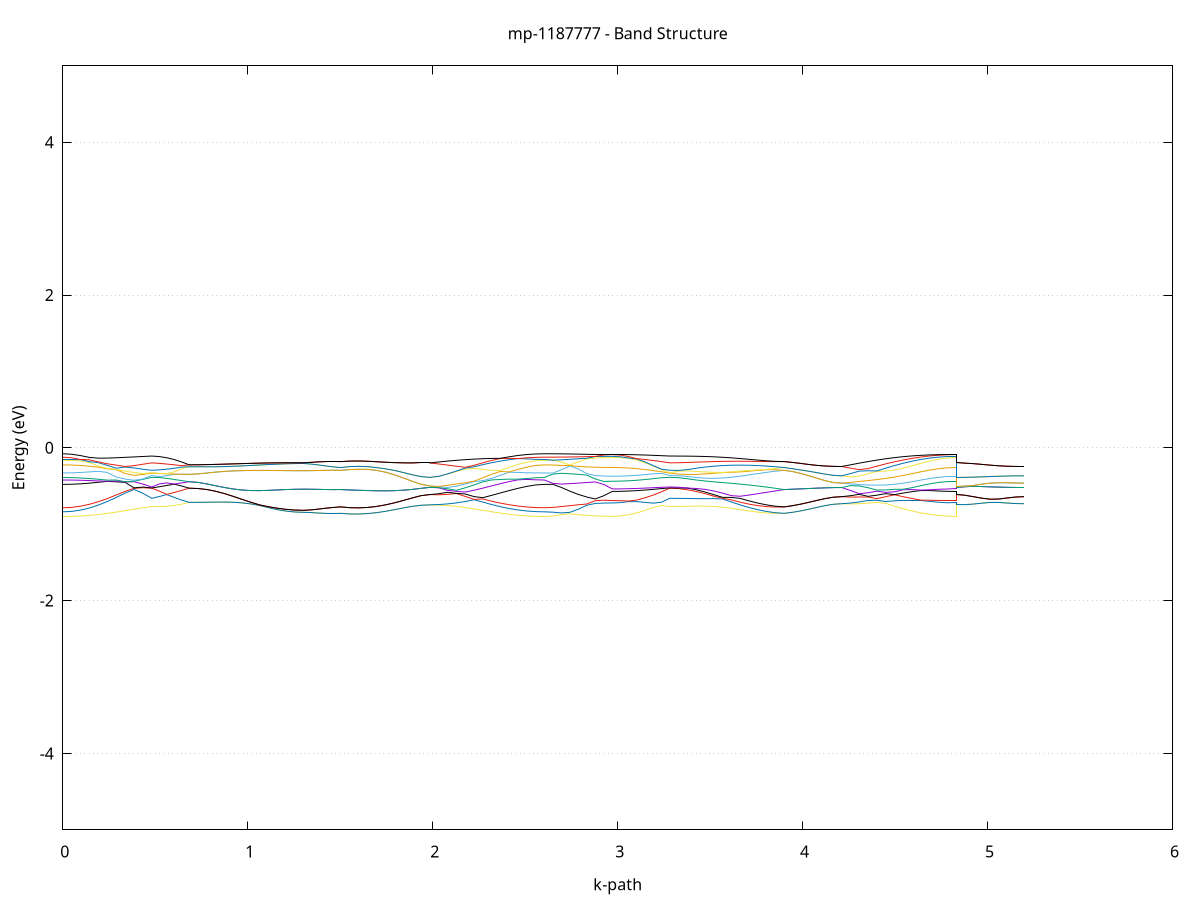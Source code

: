 set title 'mp-1187777 - Band Structure'
set xlabel 'k-path'
set ylabel 'Energy (eV)'
set grid y
set yrange [-5:5]
set terminal png size 800,600
set output 'mp-1187777_bands_gnuplot.png'
plot '-' using 1:2 with lines notitle, '-' using 1:2 with lines notitle, '-' using 1:2 with lines notitle, '-' using 1:2 with lines notitle, '-' using 1:2 with lines notitle, '-' using 1:2 with lines notitle, '-' using 1:2 with lines notitle, '-' using 1:2 with lines notitle, '-' using 1:2 with lines notitle, '-' using 1:2 with lines notitle, '-' using 1:2 with lines notitle, '-' using 1:2 with lines notitle, '-' using 1:2 with lines notitle, '-' using 1:2 with lines notitle, '-' using 1:2 with lines notitle, '-' using 1:2 with lines notitle, '-' using 1:2 with lines notitle, '-' using 1:2 with lines notitle, '-' using 1:2 with lines notitle, '-' using 1:2 with lines notitle, '-' using 1:2 with lines notitle, '-' using 1:2 with lines notitle, '-' using 1:2 with lines notitle, '-' using 1:2 with lines notitle, '-' using 1:2 with lines notitle, '-' using 1:2 with lines notitle, '-' using 1:2 with lines notitle, '-' using 1:2 with lines notitle, '-' using 1:2 with lines notitle, '-' using 1:2 with lines notitle, '-' using 1:2 with lines notitle, '-' using 1:2 with lines notitle, '-' using 1:2 with lines notitle, '-' using 1:2 with lines notitle, '-' using 1:2 with lines notitle, '-' using 1:2 with lines notitle, '-' using 1:2 with lines notitle, '-' using 1:2 with lines notitle, '-' using 1:2 with lines notitle, '-' using 1:2 with lines notitle, '-' using 1:2 with lines notitle, '-' using 1:2 with lines notitle, '-' using 1:2 with lines notitle, '-' using 1:2 with lines notitle, '-' using 1:2 with lines notitle, '-' using 1:2 with lines notitle, '-' using 1:2 with lines notitle, '-' using 1:2 with lines notitle
0.000000 -11.967884
0.048100 -11.967184
0.096200 -11.965284
0.144299 -11.962284
0.192399 -11.958084
0.240499 -11.953084
0.288599 -11.947184
0.336699 -11.940884
0.384799 -11.934184
0.432898 -11.927384
0.480998 -11.920784
0.480998 -11.920784
0.521465 -11.922784
0.561933 -11.924184
0.602400 -11.924984
0.642867 -11.925184
0.683335 -11.924884
0.683335 -11.924884
0.730920 -11.924584
0.778506 -11.923684
0.826092 -11.922284
0.873678 -11.920484
0.921264 -11.918184
0.968849 -11.915684
1.016435 -11.913084
1.064021 -11.910484
1.111607 -11.907984
1.159193 -11.905884
1.206779 -11.904284
1.254364 -11.903184
1.301950 -11.902884
1.301950 -11.902884
1.342417 -11.902784
1.382885 -11.902784
1.423352 -11.902584
1.463819 -11.902484
1.504286 -11.902384
1.504286 -11.902384
1.552386 -11.902584
1.600486 -11.902984
1.648586 -11.903384
1.696686 -11.903884
1.744786 -11.904484
1.792885 -11.904984
1.840985 -11.905484
1.889085 -11.905884
1.937185 -11.906084
1.985285 -11.906184
1.985285 -11.906184
2.032870 -11.911984
2.080456 -11.918284
2.128042 -11.924784
2.175628 -11.931284
2.223214 -11.937784
2.270800 -11.943984
2.318385 -11.949684
2.365971 -11.954884
2.413557 -11.959384
2.461143 -11.962984
2.508729 -11.965684
2.556315 -11.967284
2.603900 -11.967884
2.603900 -11.967884
2.649791 -11.967284
2.695682 -11.965684
2.741573 -11.963084
2.787464 -11.959684
2.833354 -11.955484
2.879245 -11.950784
2.925136 -11.946184
2.971027 -11.943684
2.971027 -11.943684
3.015422 -11.943184
3.059818 -11.941584
3.104214 -11.938984
3.148609 -11.935484
3.193005 -11.931184
3.237400 -11.926184
3.281796 -11.920784
3.281796 -11.920784
3.329382 -11.920684
3.376968 -11.920084
3.424553 -11.918984
3.472139 -11.917484
3.519725 -11.915684
3.567311 -11.913784
3.614897 -11.911684
3.662483 -11.909584
3.710068 -11.907584
3.757654 -11.905784
3.805240 -11.904284
3.852826 -11.903184
3.900412 -11.902384
3.900412 -11.902384
3.944807 -11.902284
3.989203 -11.902384
4.033598 -11.902384
4.077994 -11.902484
4.122390 -11.902584
4.166785 -11.902684
4.211181 -11.902684
4.211181 -11.902684
4.258767 -11.904684
4.306352 -11.907184
4.353938 -11.910084
4.401524 -11.913184
4.449110 -11.916484
4.496696 -11.920684
4.544281 -11.926184
4.591867 -11.931184
4.639453 -11.935484
4.687039 -11.938984
4.734625 -11.941584
4.782211 -11.943184
4.829796 -11.943684
4.829796 -11.906184
4.875687 -11.906084
4.921578 -11.905684
4.967469 -11.905184
5.013360 -11.904584
5.059250 -11.903884
5.105141 -11.903284
5.151032 -11.902884
5.196923 -11.902684
e
0.000000 -11.908984
0.048100 -11.908384
0.096200 -11.906784
0.144299 -11.904084
0.192399 -11.900484
0.240499 -11.895984
0.288599 -11.894684
0.336699 -11.900984
0.384799 -11.907584
0.432898 -11.914184
0.480998 -11.920684
0.480998 -11.920684
0.521465 -11.920284
0.561933 -11.921584
0.602400 -11.922984
0.642867 -11.924084
0.683335 -11.924884
0.683335 -11.924884
0.730920 -11.924584
0.778506 -11.923684
0.826092 -11.922284
0.873678 -11.920484
0.921264 -11.918184
0.968849 -11.915684
1.016435 -11.913084
1.064021 -11.910484
1.111607 -11.907984
1.159193 -11.905884
1.206779 -11.904284
1.254364 -11.903184
1.301950 -11.902884
1.301950 -11.902884
1.342417 -11.902784
1.382885 -11.902784
1.423352 -11.902584
1.463819 -11.902484
1.504286 -11.902384
1.504286 -11.902384
1.552386 -11.902584
1.600486 -11.902984
1.648586 -11.903384
1.696686 -11.903884
1.744786 -11.904484
1.792885 -11.904984
1.840985 -11.905484
1.889085 -11.905884
1.937185 -11.906084
1.985285 -11.906184
1.985285 -11.906184
2.032870 -11.900884
2.080456 -11.896384
2.128042 -11.893384
2.175628 -11.892584
2.223214 -11.894084
2.270800 -11.896484
2.318385 -11.899284
2.365971 -11.901884
2.413557 -11.904284
2.461143 -11.906284
2.508729 -11.907784
2.556315 -11.908684
2.603900 -11.908984
2.603900 -11.908984
2.649791 -11.909584
2.695682 -11.911184
2.741573 -11.913884
2.787464 -11.917384
2.833354 -11.921684
2.879245 -11.926384
2.925136 -11.931084
2.971027 -11.933584
2.971027 -11.933584
3.015422 -11.933084
3.059818 -11.931684
3.104214 -11.929284
3.148609 -11.926084
3.193005 -11.922084
3.237400 -11.917584
3.281796 -11.920684
3.281796 -11.920684
3.329382 -11.920084
3.376968 -11.918884
3.424553 -11.916984
3.472139 -11.914384
3.519725 -11.911184
3.567311 -11.907684
3.614897 -11.905884
3.662483 -11.904584
3.710068 -11.903484
3.757654 -11.902684
3.805240 -11.902184
3.852826 -11.902084
3.900412 -11.902384
3.900412 -11.902384
3.944807 -11.902284
3.989203 -11.902384
4.033598 -11.902384
4.077994 -11.902484
4.122390 -11.902584
4.166785 -11.902684
4.211181 -11.902684
4.211181 -11.902684
4.258767 -11.901584
4.306352 -11.901884
4.353938 -11.904484
4.401524 -11.909284
4.449110 -11.914984
4.496696 -11.919784
4.544281 -11.922984
4.591867 -11.925984
4.639453 -11.928584
4.687039 -11.930684
4.734625 -11.932284
4.782211 -11.933284
4.829796 -11.933584
4.829796 -11.906184
4.875687 -11.906084
4.921578 -11.905684
4.967469 -11.905184
5.013360 -11.904584
5.059250 -11.903884
5.105141 -11.903284
5.151032 -11.902884
5.196923 -11.902684
e
0.000000 -11.873984
0.048100 -11.874584
0.096200 -11.876484
0.144299 -11.879584
0.192399 -11.883784
0.240499 -11.888884
0.288599 -11.890884
0.336699 -11.894484
0.384799 -11.900484
0.432898 -11.906584
0.480998 -11.912484
0.480998 -11.912484
0.521465 -11.908484
0.561933 -11.902884
0.602400 -11.896984
0.642867 -11.891284
0.683335 -11.885984
0.683335 -11.885984
0.730920 -11.885884
0.778506 -11.885484
0.826092 -11.884984
0.873678 -11.884284
0.921264 -11.883484
0.968849 -11.882684
1.016435 -11.881884
1.064021 -11.881184
1.111607 -11.880584
1.159193 -11.880084
1.206779 -11.879784
1.254364 -11.879684
1.301950 -11.879584
1.301950 -11.879584
1.342417 -11.879584
1.382885 -11.879684
1.423352 -11.879884
1.463819 -11.879984
1.504286 -11.880084
1.504286 -11.880084
1.552386 -11.879884
1.600486 -11.879484
1.648586 -11.879084
1.696686 -11.878484
1.744786 -11.877984
1.792885 -11.877484
1.840985 -11.876984
1.889085 -11.876684
1.937185 -11.876384
1.985285 -11.876384
1.985285 -11.876384
2.032870 -11.878184
2.080456 -11.880084
2.128042 -11.881384
2.175628 -11.881184
2.223214 -11.879384
2.270800 -11.877184
2.318385 -11.875184
2.365971 -11.873484
2.413557 -11.872884
2.461143 -11.873284
2.508729 -11.873684
2.556315 -11.873884
2.603900 -11.873984
2.603900 -11.873984
2.649791 -11.877184
2.695682 -11.881584
2.741573 -11.885884
2.787464 -11.889584
2.833354 -11.892584
2.879245 -11.894884
2.925136 -11.896284
2.971027 -11.896784
2.971027 -11.896784
3.015422 -11.897284
3.059818 -11.898984
3.104214 -11.901684
3.148609 -11.905384
3.193005 -11.909884
3.237400 -11.915084
3.281796 -11.912484
3.281796 -11.912484
3.329382 -11.912284
3.376968 -11.911784
3.424553 -11.910984
3.472139 -11.909884
3.519725 -11.908584
3.567311 -11.907184
3.614897 -11.903684
3.662483 -11.899584
3.710068 -11.895384
3.757654 -11.891184
3.805240 -11.887184
3.852826 -11.883484
3.900412 -11.880084
3.900412 -11.880084
3.944807 -11.880184
3.989203 -11.880184
4.033598 -11.880084
4.077994 -11.879984
4.122390 -11.879884
4.166785 -11.879884
4.211181 -11.879884
4.211181 -11.879884
4.258767 -11.885084
4.306352 -11.889584
4.353938 -11.892284
4.401524 -11.893384
4.449110 -11.893784
4.496696 -11.894184
4.544281 -11.894584
4.591867 -11.895084
4.639453 -11.895584
4.687039 -11.896084
4.734625 -11.896484
4.782211 -11.896684
4.829796 -11.896784
4.829796 -11.876384
4.875687 -11.876484
4.921578 -11.876784
4.967469 -11.877284
5.013360 -11.877984
5.059250 -11.878684
5.105141 -11.879284
5.151032 -11.879684
5.196923 -11.879884
e
0.000000 -11.869784
0.048100 -11.870384
0.096200 -11.872084
0.144299 -11.874884
0.192399 -11.878684
0.240499 -11.883384
0.288599 -11.888684
0.336699 -11.885284
0.384799 -11.879384
0.432898 -11.873484
0.480998 -11.867684
0.480998 -11.867684
0.521465 -11.869984
0.561933 -11.873084
0.602400 -11.876784
0.642867 -11.881084
0.683335 -11.885984
0.683335 -11.885984
0.730920 -11.885884
0.778506 -11.885484
0.826092 -11.884984
0.873678 -11.884284
0.921264 -11.883484
0.968849 -11.882684
1.016435 -11.881884
1.064021 -11.881184
1.111607 -11.880584
1.159193 -11.880084
1.206779 -11.879784
1.254364 -11.879684
1.301950 -11.879584
1.301950 -11.879584
1.342417 -11.879584
1.382885 -11.879684
1.423352 -11.879884
1.463819 -11.879984
1.504286 -11.880084
1.504286 -11.880084
1.552386 -11.879884
1.600486 -11.879484
1.648586 -11.879084
1.696686 -11.878484
1.744786 -11.877984
1.792885 -11.877484
1.840985 -11.876984
1.889085 -11.876684
1.937185 -11.876384
1.985285 -11.876384
1.985285 -11.876384
2.032870 -11.874684
2.080456 -11.873384
2.128042 -11.872484
2.175628 -11.871984
2.223214 -11.871784
2.270800 -11.871784
2.318385 -11.872084
2.365971 -11.872484
2.413557 -11.872084
2.461143 -11.870984
2.508729 -11.870284
2.556315 -11.869884
2.603900 -11.869784
2.603900 -11.869784
2.649791 -11.866584
2.695682 -11.862084
2.741573 -11.857784
2.787464 -11.853984
2.833354 -11.850884
2.879245 -11.848484
2.925136 -11.847084
2.971027 -11.846584
2.971027 -11.846584
3.015422 -11.847084
3.059818 -11.848584
3.104214 -11.850884
3.148609 -11.854084
3.193005 -11.858084
3.237400 -11.862684
3.281796 -11.867684
3.281796 -11.867684
3.329382 -11.867684
3.376968 -11.867584
3.424553 -11.867584
3.472139 -11.867684
3.519725 -11.867784
3.567311 -11.868084
3.614897 -11.868684
3.662483 -11.869584
3.710068 -11.870784
3.757654 -11.872384
3.805240 -11.874484
3.852826 -11.877084
3.900412 -11.880084
3.900412 -11.880084
3.944807 -11.880184
3.989203 -11.880184
4.033598 -11.880084
4.077994 -11.879984
4.122390 -11.879884
4.166785 -11.879884
4.211181 -11.879884
4.211181 -11.879884
4.258767 -11.874584
4.306352 -11.869684
4.353938 -11.865284
4.401524 -11.861284
4.449110 -11.857884
4.496696 -11.854984
4.544281 -11.852484
4.591867 -11.850584
4.639453 -11.849084
4.687039 -11.847984
4.734625 -11.847184
4.782211 -11.846784
4.829796 -11.846584
4.829796 -11.876384
4.875687 -11.876484
4.921578 -11.876784
4.967469 -11.877284
5.013360 -11.877984
5.059250 -11.878684
5.105141 -11.879284
5.151032 -11.879684
5.196923 -11.879884
e
0.000000 -0.899684
0.048100 -0.897984
0.096200 -0.892684
0.144299 -0.884084
0.192399 -0.872384
0.240499 -0.858084
0.288599 -0.841484
0.336699 -0.823284
0.384799 -0.804184
0.432898 -0.785084
0.480998 -0.767084
0.480998 -0.767084
0.521465 -0.769784
0.561933 -0.765784
0.602400 -0.755084
0.642867 -0.737684
0.683335 -0.713884
0.683335 -0.713884
0.730920 -0.713384
0.778506 -0.711984
0.826092 -0.710384
0.873678 -0.709984
0.921264 -0.712584
0.968849 -0.720484
1.016435 -0.734484
1.064021 -0.754684
1.111607 -0.782584
1.159193 -0.808484
1.206779 -0.827984
1.254364 -0.839984
1.301950 -0.844084
1.301950 -0.844084
1.342417 -0.847784
1.382885 -0.853984
1.423352 -0.858384
1.463819 -0.859784
1.504286 -0.857584
1.504286 -0.857584
1.552386 -0.865584
1.600486 -0.866584
1.648586 -0.860784
1.696686 -0.848584
1.744786 -0.830984
1.792885 -0.809484
1.840985 -0.786684
1.889085 -0.766184
1.937185 -0.751784
1.985285 -0.746684
1.985285 -0.746684
2.032870 -0.750384
2.080456 -0.756184
2.128042 -0.766384
2.175628 -0.780884
2.223214 -0.798584
2.270800 -0.817684
2.318385 -0.836684
2.365971 -0.854384
2.413557 -0.869884
2.461143 -0.882584
2.508729 -0.891984
2.556315 -0.897784
2.603900 -0.899684
2.603900 -0.899684
2.649791 -0.893484
2.695682 -0.874984
2.741573 -0.863984
2.787464 -0.874784
2.833354 -0.883884
2.879245 -0.890784
2.925136 -0.895084
2.971027 -0.896584
2.971027 -0.896584
3.015422 -0.891484
3.059818 -0.876384
3.104214 -0.851784
3.148609 -0.818384
3.193005 -0.779084
3.237400 -0.756484
3.281796 -0.767084
3.281796 -0.767084
3.329382 -0.766484
3.376968 -0.764784
3.424553 -0.763084
3.472139 -0.763184
3.519725 -0.767184
3.567311 -0.776784
3.614897 -0.791384
3.662483 -0.808884
3.710068 -0.826484
3.757654 -0.841984
3.805240 -0.853184
3.852826 -0.858784
3.900412 -0.857584
3.900412 -0.857584
3.944807 -0.844284
3.989203 -0.825984
4.033598 -0.803684
4.077994 -0.779384
4.122390 -0.756184
4.166785 -0.738584
4.211181 -0.731784
4.211181 -0.731784
4.258767 -0.734484
4.306352 -0.731484
4.353938 -0.723884
4.401524 -0.713584
4.449110 -0.726584
4.496696 -0.763784
4.544281 -0.797284
4.591867 -0.826584
4.639453 -0.851284
4.687039 -0.870884
4.734625 -0.885084
4.782211 -0.893684
4.829796 -0.896584
4.829796 -0.746684
4.875687 -0.743984
4.921578 -0.736384
4.967469 -0.725184
5.013360 -0.714684
5.059250 -0.714884
5.105141 -0.722884
5.151032 -0.729484
5.196923 -0.731784
e
0.000000 -0.837884
0.048100 -0.832184
0.096200 -0.815184
0.144299 -0.787284
0.192399 -0.749484
0.240499 -0.702984
0.288599 -0.649784
0.336699 -0.593484
0.384799 -0.544084
0.432898 -0.594884
0.480998 -0.660984
0.480998 -0.660984
0.521465 -0.637684
0.561933 -0.612184
0.602400 -0.648884
0.642867 -0.684084
0.683335 -0.713884
0.683335 -0.713884
0.730920 -0.713384
0.778506 -0.711984
0.826092 -0.710384
0.873678 -0.709984
0.921264 -0.712584
0.968849 -0.720484
1.016435 -0.734484
1.064021 -0.754684
1.111607 -0.782584
1.159193 -0.808484
1.206779 -0.827984
1.254364 -0.839984
1.301950 -0.844084
1.301950 -0.844084
1.342417 -0.847784
1.382885 -0.853984
1.423352 -0.858384
1.463819 -0.859784
1.504286 -0.857584
1.504286 -0.857584
1.552386 -0.865584
1.600486 -0.866584
1.648586 -0.860784
1.696686 -0.848584
1.744786 -0.830984
1.792885 -0.809484
1.840985 -0.786684
1.889085 -0.766184
1.937185 -0.751784
1.985285 -0.746684
1.985285 -0.746684
2.032870 -0.742084
2.080456 -0.734084
2.128042 -0.721284
2.175628 -0.703184
2.223214 -0.679984
2.270800 -0.709884
2.318385 -0.742184
2.365971 -0.770384
2.413557 -0.794184
2.461143 -0.813084
2.508729 -0.826784
2.556315 -0.835084
2.603900 -0.837884
2.603900 -0.837884
2.649791 -0.842384
2.695682 -0.852484
2.741573 -0.844584
2.787464 -0.803284
2.833354 -0.752084
2.879245 -0.727884
2.925136 -0.723184
2.971027 -0.721584
2.971027 -0.721584
3.015422 -0.717184
3.059818 -0.704284
3.104214 -0.704484
3.148609 -0.714484
3.193005 -0.724284
3.237400 -0.711684
3.281796 -0.660984
3.281796 -0.660984
3.329382 -0.661484
3.376968 -0.662884
3.424553 -0.664784
3.472139 -0.665984
3.519725 -0.664584
3.567311 -0.669884
3.614897 -0.708884
3.662483 -0.746784
3.710068 -0.781184
3.757654 -0.810484
3.805240 -0.833284
3.852826 -0.849184
3.900412 -0.857584
3.900412 -0.857584
3.944807 -0.844284
3.989203 -0.825984
4.033598 -0.803684
4.077994 -0.779384
4.122390 -0.756184
4.166785 -0.738584
4.211181 -0.731784
4.211181 -0.731784
4.258767 -0.722984
4.306352 -0.708284
4.353938 -0.688584
4.401524 -0.686384
4.449110 -0.702784
4.496696 -0.693784
4.544281 -0.688084
4.591867 -0.685584
4.639453 -0.685584
4.687039 -0.700284
4.734625 -0.712084
4.782211 -0.719184
4.829796 -0.721584
4.829796 -0.746684
4.875687 -0.743984
4.921578 -0.736384
4.967469 -0.725184
5.013360 -0.714684
5.059250 -0.714884
5.105141 -0.722884
5.151032 -0.729484
5.196923 -0.731784
e
0.000000 -0.784484
0.048100 -0.779384
0.096200 -0.764084
0.144299 -0.739184
0.192399 -0.705484
0.240499 -0.664284
0.288599 -0.617784
0.336699 -0.569884
0.384799 -0.530784
0.432898 -0.522284
0.480998 -0.528484
0.480998 -0.528484
0.521465 -0.565484
0.561933 -0.609084
0.602400 -0.585184
0.642867 -0.556984
0.683335 -0.528284
0.683335 -0.528284
0.730920 -0.532584
0.778506 -0.545784
0.826092 -0.568184
0.873678 -0.598984
0.921264 -0.635384
0.968849 -0.674184
1.016435 -0.712484
1.064021 -0.746984
1.111607 -0.771084
1.159193 -0.790184
1.206779 -0.805184
1.254364 -0.814784
1.301950 -0.817984
1.301950 -0.817984
1.342417 -0.812584
1.382885 -0.801684
1.423352 -0.790084
1.463819 -0.780184
1.504286 -0.773384
1.504286 -0.773384
1.552386 -0.783584
1.600486 -0.785984
1.648586 -0.780484
1.696686 -0.767284
1.744786 -0.746784
1.792885 -0.720284
1.840985 -0.689284
1.889085 -0.656284
1.937185 -0.626084
1.985285 -0.611784
1.985285 -0.611784
2.032870 -0.614684
2.080456 -0.609784
2.128042 -0.597584
2.175628 -0.635984
2.223214 -0.674284
2.270800 -0.669584
2.318385 -0.698384
2.365971 -0.723684
2.413557 -0.745084
2.461143 -0.762084
2.508729 -0.774484
2.556315 -0.781984
2.603900 -0.784484
2.603900 -0.784484
2.649791 -0.779884
2.695682 -0.769284
2.741573 -0.757084
2.787464 -0.745484
2.833354 -0.735484
2.879245 -0.692584
2.925136 -0.684984
2.971027 -0.690284
2.971027 -0.690284
3.015422 -0.691884
3.059818 -0.696684
3.104214 -0.682984
3.148609 -0.653984
3.193005 -0.617784
3.237400 -0.575584
3.281796 -0.528484
3.281796 -0.528484
3.329382 -0.533784
3.376968 -0.548684
3.424553 -0.570984
3.472139 -0.599384
3.519725 -0.632684
3.567311 -0.658984
3.614897 -0.681584
3.662483 -0.711384
3.710068 -0.736684
3.757654 -0.756384
3.805240 -0.769484
3.852826 -0.775284
3.900412 -0.773384
3.900412 -0.773384
3.944807 -0.757884
3.989203 -0.737484
4.033598 -0.713484
4.077994 -0.688084
4.122390 -0.664284
4.166785 -0.646284
4.211181 -0.639284
4.211181 -0.639284
4.258767 -0.644984
4.306352 -0.643584
4.353938 -0.644184
4.401524 -0.665084
4.449110 -0.639784
4.496696 -0.614784
4.544281 -0.639984
4.591867 -0.663884
4.639453 -0.684184
4.687039 -0.686884
4.734625 -0.688584
4.782211 -0.689784
4.829796 -0.690284
4.829796 -0.611784
4.875687 -0.620084
4.921578 -0.638584
4.967469 -0.658384
5.013360 -0.672384
5.059250 -0.670484
5.105141 -0.656984
5.151032 -0.644284
5.196923 -0.639284
e
0.000000 -0.478684
0.048100 -0.476784
0.096200 -0.471384
0.144299 -0.462584
0.192399 -0.450784
0.240499 -0.439484
0.288599 -0.444684
0.336699 -0.451684
0.384799 -0.524084
0.432898 -0.513584
0.480998 -0.524884
0.480998 -0.524884
0.521465 -0.510084
0.561933 -0.492584
0.602400 -0.475784
0.642867 -0.500084
0.683335 -0.528284
0.683335 -0.528284
0.730920 -0.532584
0.778506 -0.545784
0.826092 -0.568184
0.873678 -0.598984
0.921264 -0.635384
0.968849 -0.674184
1.016435 -0.712484
1.064021 -0.746984
1.111607 -0.771084
1.159193 -0.790184
1.206779 -0.805184
1.254364 -0.814784
1.301950 -0.817984
1.301950 -0.817984
1.342417 -0.812584
1.382885 -0.801684
1.423352 -0.790084
1.463819 -0.780184
1.504286 -0.773384
1.504286 -0.773384
1.552386 -0.783584
1.600486 -0.785984
1.648586 -0.780484
1.696686 -0.767284
1.744786 -0.746784
1.792885 -0.720284
1.840985 -0.689284
1.889085 -0.656284
1.937185 -0.626084
1.985285 -0.611784
1.985285 -0.611784
2.032870 -0.600784
2.080456 -0.581984
2.128042 -0.596184
2.175628 -0.604284
2.223214 -0.637984
2.270800 -0.652684
2.318385 -0.622584
2.365971 -0.590984
2.413557 -0.559684
2.461143 -0.530284
2.508729 -0.504884
2.556315 -0.486084
2.603900 -0.478684
2.603900 -0.478684
2.649791 -0.477584
2.695682 -0.518384
2.741573 -0.567384
2.787464 -0.609784
2.833354 -0.644184
2.879245 -0.669584
2.925136 -0.626984
2.971027 -0.570584
2.971027 -0.570584
3.015422 -0.569384
3.059818 -0.565784
3.104214 -0.560084
3.148609 -0.552484
3.193005 -0.543384
3.237400 -0.533684
3.281796 -0.524884
3.281796 -0.524884
3.329382 -0.525184
3.376968 -0.526984
3.424553 -0.548084
3.472139 -0.577984
3.519725 -0.612884
3.567311 -0.648284
3.614897 -0.649284
3.662483 -0.661984
3.710068 -0.694484
3.757654 -0.723384
3.805240 -0.746884
3.852826 -0.763884
3.900412 -0.773384
3.900412 -0.773384
3.944807 -0.757884
3.989203 -0.737484
4.033598 -0.713484
4.077994 -0.688084
4.122390 -0.664284
4.166785 -0.646284
4.211181 -0.639284
4.211181 -0.639284
4.258767 -0.626884
4.306352 -0.609084
4.353938 -0.635084
4.401524 -0.620084
4.449110 -0.599684
4.496696 -0.612884
4.544281 -0.592084
4.591867 -0.573284
4.639453 -0.559084
4.687039 -0.559884
4.734625 -0.565584
4.782211 -0.569284
4.829796 -0.570584
4.829796 -0.611784
4.875687 -0.620084
4.921578 -0.638584
4.967469 -0.658384
5.013360 -0.672384
5.059250 -0.670484
5.105141 -0.656984
5.151032 -0.644284
5.196923 -0.639284
e
0.000000 -0.421284
0.048100 -0.422084
0.096200 -0.424584
0.144299 -0.428584
0.192399 -0.433784
0.240499 -0.436584
0.288599 -0.434484
0.336699 -0.446584
0.384799 -0.442984
0.432898 -0.474284
0.480998 -0.512684
0.480998 -0.512684
0.521465 -0.473784
0.561933 -0.458984
0.602400 -0.474584
0.642867 -0.459584
0.683335 -0.443984
0.683335 -0.443984
0.730920 -0.452484
0.778506 -0.472584
0.826092 -0.496384
0.873678 -0.519284
0.921264 -0.538684
0.968849 -0.552584
1.016435 -0.559584
1.064021 -0.560184
1.111607 -0.556784
1.159193 -0.551484
1.206779 -0.546284
1.254364 -0.542584
1.301950 -0.541284
1.301950 -0.541284
1.342417 -0.541984
1.382885 -0.543884
1.423352 -0.545884
1.463819 -0.547084
1.504286 -0.546384
1.504286 -0.546384
1.552386 -0.551284
1.600486 -0.555784
1.648586 -0.559584
1.696686 -0.562184
1.744786 -0.562784
1.792885 -0.560784
1.840985 -0.554784
1.889085 -0.544284
1.937185 -0.530184
1.985285 -0.517784
1.985285 -0.517784
2.032870 -0.523084
2.080456 -0.556584
2.128042 -0.569584
2.175628 -0.578984
2.223214 -0.555184
2.270800 -0.527684
2.318385 -0.498384
2.365971 -0.469084
2.413557 -0.441984
2.461143 -0.419084
2.508729 -0.413584
2.556315 -0.418484
2.603900 -0.421284
2.603900 -0.421284
2.649791 -0.464984
2.695682 -0.474284
2.741573 -0.468984
2.787464 -0.462184
2.833354 -0.454284
2.879245 -0.446484
2.925136 -0.479584
2.971027 -0.537984
2.971027 -0.537984
3.015422 -0.537284
3.059818 -0.535084
3.104214 -0.531684
3.148609 -0.527184
3.193005 -0.521984
3.237400 -0.516784
3.281796 -0.512684
3.281796 -0.512684
3.329382 -0.515884
3.376968 -0.526884
3.424553 -0.531884
3.472139 -0.543684
3.519725 -0.564384
3.567311 -0.593084
3.614897 -0.626084
3.662483 -0.634084
3.710068 -0.618184
3.757654 -0.600684
3.805240 -0.582484
3.852826 -0.564184
3.900412 -0.546384
3.900412 -0.546384
3.944807 -0.541784
3.989203 -0.537184
4.033598 -0.532584
4.077994 -0.528084
4.122390 -0.523784
4.166785 -0.520684
4.211181 -0.519684
4.211181 -0.519684
4.258767 -0.558184
4.306352 -0.600784
4.353938 -0.588284
4.401524 -0.567584
4.449110 -0.583384
4.496696 -0.575384
4.544281 -0.548684
4.591867 -0.546284
4.639453 -0.552984
4.687039 -0.549084
4.734625 -0.542684
4.782211 -0.539084
4.829796 -0.537984
4.829796 -0.517784
4.875687 -0.509984
4.921578 -0.503484
4.967469 -0.506884
5.013360 -0.510684
5.059250 -0.514284
5.105141 -0.517184
5.151032 -0.518984
5.196923 -0.519684
e
0.000000 -0.388684
0.048100 -0.390184
0.096200 -0.394684
0.144299 -0.401984
0.192399 -0.411584
0.240499 -0.422784
0.288599 -0.421184
0.336699 -0.443984
0.384799 -0.437284
0.432898 -0.412984
0.480998 -0.386184
0.480998 -0.386184
0.521465 -0.388984
0.561933 -0.399984
0.602400 -0.414284
0.642867 -0.428884
0.683335 -0.443984
0.683335 -0.443984
0.730920 -0.452484
0.778506 -0.472584
0.826092 -0.496384
0.873678 -0.519284
0.921264 -0.538684
0.968849 -0.552584
1.016435 -0.559584
1.064021 -0.560184
1.111607 -0.556784
1.159193 -0.551484
1.206779 -0.546284
1.254364 -0.542584
1.301950 -0.541284
1.301950 -0.541284
1.342417 -0.541984
1.382885 -0.543884
1.423352 -0.545884
1.463819 -0.547084
1.504286 -0.546384
1.504286 -0.546384
1.552386 -0.551284
1.600486 -0.555784
1.648586 -0.559584
1.696686 -0.562184
1.744786 -0.562784
1.792885 -0.560784
1.840985 -0.554784
1.889085 -0.544284
1.937185 -0.530184
1.985285 -0.517784
1.985285 -0.517784
2.032870 -0.520984
2.080456 -0.535984
2.128042 -0.555884
2.175628 -0.523584
2.223214 -0.486084
2.270800 -0.445484
2.318385 -0.420884
2.365971 -0.413784
2.413557 -0.410284
2.461143 -0.410384
2.508729 -0.402084
2.556315 -0.391984
2.603900 -0.388684
2.603900 -0.388684
2.649791 -0.343684
2.695682 -0.333684
2.741573 -0.339484
2.787464 -0.347084
2.833354 -0.356984
2.879245 -0.408284
2.925136 -0.439884
2.971027 -0.437484
2.971027 -0.437484
3.015422 -0.435984
3.059818 -0.431684
3.104214 -0.424584
3.148609 -0.415084
3.193005 -0.403684
3.237400 -0.391984
3.281796 -0.386184
3.281796 -0.386184
3.329382 -0.391084
3.376968 -0.404984
3.424553 -0.420884
3.472139 -0.434284
3.519725 -0.445184
3.567311 -0.454884
3.614897 -0.464584
3.662483 -0.475084
3.710068 -0.486584
3.757654 -0.499584
3.805240 -0.513884
3.852826 -0.529584
3.900412 -0.546384
3.900412 -0.546384
3.944807 -0.541784
3.989203 -0.537184
4.033598 -0.532584
4.077994 -0.528084
4.122390 -0.523784
4.166785 -0.520684
4.211181 -0.519684
4.211181 -0.519684
4.258767 -0.495084
4.306352 -0.498684
4.353938 -0.522584
4.401524 -0.552584
4.449110 -0.551384
4.496696 -0.542884
4.544281 -0.541984
4.591867 -0.521384
4.639453 -0.494984
4.687039 -0.471684
4.734625 -0.453284
4.782211 -0.441584
4.829796 -0.437484
4.829796 -0.517784
4.875687 -0.509984
4.921578 -0.503484
4.967469 -0.506884
5.013360 -0.510684
5.059250 -0.514284
5.105141 -0.517184
5.151032 -0.518984
5.196923 -0.519684
e
0.000000 -0.328884
0.048100 -0.327284
0.096200 -0.322584
0.144299 -0.315384
0.192399 -0.307784
0.240499 -0.321684
0.288599 -0.381384
0.336699 -0.408984
0.384799 -0.424384
0.432898 -0.408284
0.480998 -0.362084
0.480998 -0.362084
0.521465 -0.377484
0.561933 -0.365384
0.602400 -0.347284
0.642867 -0.346684
0.683335 -0.346784
0.683335 -0.346784
0.730920 -0.341384
0.778506 -0.329684
0.826092 -0.317884
0.873678 -0.308484
0.921264 -0.302184
0.968849 -0.298384
1.016435 -0.296384
1.064021 -0.295684
1.111607 -0.296084
1.159193 -0.296984
1.206779 -0.298184
1.254364 -0.299184
1.301950 -0.299484
1.301950 -0.299484
1.342417 -0.298784
1.382885 -0.296984
1.423352 -0.294584
1.463819 -0.292884
1.504286 -0.294584
1.504286 -0.294584
1.552386 -0.284984
1.600486 -0.280784
1.648586 -0.282684
1.696686 -0.294384
1.744786 -0.318684
1.792885 -0.353384
1.840985 -0.394184
1.889085 -0.437084
1.937185 -0.476784
1.985285 -0.500284
1.985285 -0.500284
2.032870 -0.508484
2.080456 -0.518484
2.128042 -0.501984
2.175628 -0.473884
2.223214 -0.442684
2.270800 -0.429584
2.318385 -0.401484
2.365971 -0.359184
2.413557 -0.318784
2.461143 -0.322384
2.508729 -0.326484
2.556315 -0.328384
2.603900 -0.328884
2.603900 -0.328884
2.649791 -0.330084
2.695682 -0.286884
2.741573 -0.237984
2.787464 -0.276884
2.833354 -0.336984
2.879245 -0.362284
2.925136 -0.369284
2.971027 -0.371984
2.971027 -0.371984
3.015422 -0.370484
3.059818 -0.366284
3.104214 -0.359384
3.148609 -0.350384
3.193005 -0.340284
3.237400 -0.334884
3.281796 -0.362084
3.281796 -0.362084
3.329382 -0.365684
3.376968 -0.375184
3.424553 -0.387284
3.472139 -0.396984
3.519725 -0.399984
3.567311 -0.395484
3.614897 -0.385184
3.662483 -0.371084
3.710068 -0.354684
3.757654 -0.337584
3.805240 -0.320984
3.852826 -0.306084
3.900412 -0.294584
3.900412 -0.294584
3.944807 -0.310184
3.989203 -0.334184
4.033598 -0.364984
4.077994 -0.398584
4.122390 -0.430084
4.166785 -0.453684
4.211181 -0.462584
4.211181 -0.462584
4.258767 -0.472184
4.306352 -0.480384
4.353938 -0.486284
4.401524 -0.488784
4.449110 -0.486184
4.496696 -0.477484
4.544281 -0.462584
4.591867 -0.443284
4.639453 -0.422284
4.687039 -0.402384
4.734625 -0.386184
4.782211 -0.375584
4.829796 -0.371984
4.829796 -0.500284
4.875687 -0.501084
4.921578 -0.492984
4.967469 -0.475584
5.013360 -0.462684
5.059250 -0.456484
5.105141 -0.456884
5.151032 -0.460484
5.196923 -0.462584
e
0.000000 -0.223084
0.048100 -0.225084
0.096200 -0.230984
0.144299 -0.240584
0.192399 -0.253384
0.240499 -0.274184
0.288599 -0.286184
0.336699 -0.334684
0.384799 -0.359384
0.432898 -0.348284
0.480998 -0.330484
0.480998 -0.330484
0.521465 -0.336384
0.561933 -0.340884
0.602400 -0.344084
0.642867 -0.346084
0.683335 -0.346784
0.683335 -0.346784
0.730920 -0.341384
0.778506 -0.329684
0.826092 -0.317884
0.873678 -0.308484
0.921264 -0.302184
0.968849 -0.298384
1.016435 -0.296384
1.064021 -0.295684
1.111607 -0.296084
1.159193 -0.296984
1.206779 -0.298184
1.254364 -0.299184
1.301950 -0.299484
1.301950 -0.299484
1.342417 -0.298784
1.382885 -0.296984
1.423352 -0.294584
1.463819 -0.292884
1.504286 -0.294584
1.504286 -0.294584
1.552386 -0.284984
1.600486 -0.280784
1.648586 -0.282684
1.696686 -0.294384
1.744786 -0.318684
1.792885 -0.353384
1.840985 -0.394184
1.889085 -0.437084
1.937185 -0.476784
1.985285 -0.500284
1.985285 -0.500284
2.032870 -0.505884
2.080456 -0.490484
2.128042 -0.473884
2.175628 -0.457584
2.223214 -0.436584
2.270800 -0.393084
2.318385 -0.346584
2.365971 -0.309184
2.413557 -0.315784
2.461143 -0.282484
2.508729 -0.252384
2.556315 -0.231184
2.603900 -0.223084
2.603900 -0.223084
2.649791 -0.225084
2.695682 -0.230184
2.741573 -0.231384
2.787464 -0.243584
2.833354 -0.249284
2.879245 -0.253784
2.925136 -0.256484
2.971027 -0.257484
2.971027 -0.257484
3.015422 -0.259184
3.059818 -0.264384
3.104214 -0.272884
3.148609 -0.284184
3.193005 -0.297984
3.237400 -0.313684
3.281796 -0.330484
3.281796 -0.330484
3.329382 -0.344284
3.376968 -0.349784
3.424553 -0.347684
3.472139 -0.341784
3.519725 -0.333684
3.567311 -0.324384
3.614897 -0.320484
3.662483 -0.314784
3.710068 -0.306084
3.757654 -0.295184
3.805240 -0.286084
3.852826 -0.287684
3.900412 -0.294584
3.900412 -0.294584
3.944807 -0.310184
3.989203 -0.334184
4.033598 -0.364984
4.077994 -0.398584
4.122390 -0.430084
4.166785 -0.453684
4.211181 -0.462584
4.211181 -0.462584
4.258767 -0.452084
4.306352 -0.440984
4.353938 -0.428984
4.401524 -0.415684
4.449110 -0.400484
4.496696 -0.382484
4.544281 -0.361484
4.591867 -0.338084
4.639453 -0.313984
4.687039 -0.291584
4.734625 -0.273384
4.782211 -0.261584
4.829796 -0.257484
4.829796 -0.500284
4.875687 -0.501084
4.921578 -0.492984
4.967469 -0.475584
5.013360 -0.462684
5.059250 -0.456484
5.105141 -0.456884
5.151032 -0.460484
5.196923 -0.462584
e
0.000000 -0.164484
0.048100 -0.166384
0.096200 -0.172184
0.144299 -0.192584
0.192399 -0.240484
0.240499 -0.268784
0.288599 -0.282784
0.336699 -0.304484
0.384799 -0.322484
0.432898 -0.336084
0.480998 -0.325684
0.480998 -0.325684
0.521465 -0.333984
0.561933 -0.336484
0.602400 -0.315984
0.642867 -0.273984
0.683335 -0.247584
0.683335 -0.247584
0.730920 -0.247984
0.778506 -0.248484
0.826092 -0.247984
0.873678 -0.245784
0.921264 -0.241784
0.968849 -0.236384
1.016435 -0.230484
1.064021 -0.224584
1.111607 -0.218884
1.159193 -0.213684
1.206779 -0.209284
1.254364 -0.206084
1.301950 -0.204884
1.301950 -0.204884
1.342417 -0.212484
1.382885 -0.224584
1.423352 -0.237484
1.463819 -0.249684
1.504286 -0.258184
1.504286 -0.258184
1.552386 -0.245884
1.600486 -0.241984
1.648586 -0.247184
1.696686 -0.258884
1.744786 -0.274584
1.792885 -0.295984
1.840985 -0.322984
1.889085 -0.352184
1.937185 -0.376884
1.985285 -0.387184
1.985285 -0.387184
2.032870 -0.373484
2.080456 -0.343984
2.128042 -0.311484
2.175628 -0.279184
2.223214 -0.269284
2.270800 -0.282784
2.318385 -0.294884
2.365971 -0.296484
2.413557 -0.255184
2.461143 -0.217884
2.508729 -0.188884
2.556315 -0.170684
2.603900 -0.164484
2.603900 -0.164484
2.649791 -0.162284
2.695682 -0.185784
2.741573 -0.225184
2.787464 -0.183884
2.833354 -0.144184
2.879245 -0.132784
2.925136 -0.129584
2.971027 -0.128584
2.971027 -0.128584
3.015422 -0.130184
3.059818 -0.134884
3.104214 -0.161084
3.148609 -0.196884
3.193005 -0.239484
3.237400 -0.285284
3.281796 -0.325684
3.281796 -0.325684
3.329382 -0.306684
3.376968 -0.301484
3.424553 -0.308884
3.472139 -0.315884
3.519725 -0.320884
3.567311 -0.322584
3.614897 -0.314484
3.662483 -0.304684
3.710068 -0.295984
3.757654 -0.289284
3.805240 -0.282884
3.852826 -0.270284
3.900412 -0.258184
3.900412 -0.258184
3.944807 -0.273684
3.989203 -0.289684
4.033598 -0.306384
4.077994 -0.325184
4.122390 -0.344484
4.166785 -0.360184
4.211181 -0.366284
4.211181 -0.366284
4.258767 -0.381884
4.306352 -0.370184
4.353938 -0.338984
4.401524 -0.307684
4.449110 -0.305284
4.496696 -0.290884
4.544281 -0.265984
4.591867 -0.234884
4.639453 -0.202284
4.687039 -0.172584
4.734625 -0.148884
4.782211 -0.133784
4.829796 -0.128584
4.829796 -0.387184
4.875687 -0.386284
4.921578 -0.383784
4.967469 -0.380084
5.013360 -0.375984
5.059250 -0.372184
5.105141 -0.369084
5.151032 -0.366984
5.196923 -0.366284
e
0.000000 -0.152784
0.048100 -0.152584
0.096200 -0.154584
0.144299 -0.181484
0.192399 -0.193884
0.240499 -0.230084
0.288599 -0.266784
0.336699 -0.251084
0.384799 -0.263084
0.432898 -0.280784
0.480998 -0.293584
0.480998 -0.293584
0.521465 -0.288784
0.561933 -0.279584
0.602400 -0.267684
0.642867 -0.252584
0.683335 -0.247584
0.683335 -0.247584
0.730920 -0.247984
0.778506 -0.248484
0.826092 -0.247984
0.873678 -0.245784
0.921264 -0.241784
0.968849 -0.236384
1.016435 -0.230484
1.064021 -0.224584
1.111607 -0.218884
1.159193 -0.213684
1.206779 -0.209284
1.254364 -0.206084
1.301950 -0.204884
1.301950 -0.204884
1.342417 -0.212484
1.382885 -0.224584
1.423352 -0.237484
1.463819 -0.249684
1.504286 -0.258184
1.504286 -0.258184
1.552386 -0.245884
1.600486 -0.241984
1.648586 -0.247184
1.696686 -0.258884
1.744786 -0.274584
1.792885 -0.295984
1.840985 -0.322984
1.889085 -0.352184
1.937185 -0.376884
1.985285 -0.387184
1.985285 -0.387184
2.032870 -0.372784
2.080456 -0.341084
2.128042 -0.303484
2.175628 -0.265484
2.223214 -0.248484
2.270800 -0.220284
2.318385 -0.195084
2.365971 -0.173384
2.413557 -0.155184
2.461143 -0.140984
2.508729 -0.144984
2.556315 -0.150184
2.603900 -0.152784
2.603900 -0.152784
2.649791 -0.161184
2.695682 -0.156984
2.741573 -0.150084
2.787464 -0.143084
2.833354 -0.136084
2.879245 -0.113684
2.925136 -0.112084
2.971027 -0.111484
2.971027 -0.111484
3.015422 -0.117184
3.059818 -0.133984
3.104214 -0.145284
3.148609 -0.185784
3.193005 -0.233184
3.237400 -0.279484
3.281796 -0.293584
3.281796 -0.293584
3.329382 -0.295784
3.376968 -0.285684
3.424553 -0.267184
3.472139 -0.252084
3.519725 -0.240484
3.567311 -0.232484
3.614897 -0.227884
3.662483 -0.226584
3.710068 -0.228084
3.757654 -0.232284
3.805240 -0.238884
3.852826 -0.247584
3.900412 -0.258184
3.900412 -0.258184
3.944807 -0.273684
3.989203 -0.289684
4.033598 -0.306384
4.077994 -0.325184
4.122390 -0.344484
4.166785 -0.360184
4.211181 -0.366284
4.211181 -0.366284
4.258767 -0.337384
4.306352 -0.304784
4.353938 -0.299784
4.401524 -0.302584
4.449110 -0.266284
4.496696 -0.232284
4.544281 -0.201584
4.591867 -0.174784
4.639453 -0.152284
4.687039 -0.134584
4.734625 -0.121784
4.782211 -0.114084
4.829796 -0.111484
4.829796 -0.387184
4.875687 -0.386284
4.921578 -0.383784
4.967469 -0.380084
5.013360 -0.375984
5.059250 -0.372184
5.105141 -0.369084
5.151032 -0.366984
5.196923 -0.366284
e
0.000000 -0.122484
0.048100 -0.130584
0.096200 -0.152484
0.144299 -0.156884
0.192399 -0.184184
0.240499 -0.208984
0.288599 -0.226084
0.336699 -0.244384
0.384799 -0.233284
0.432898 -0.214784
0.480998 -0.196484
0.480998 -0.196484
0.521465 -0.203584
0.561933 -0.212284
0.602400 -0.222284
0.642867 -0.233884
0.683335 -0.222384
0.683335 -0.222384
0.730920 -0.221684
0.778506 -0.219684
0.826092 -0.216884
0.873678 -0.213684
0.921264 -0.210184
0.968849 -0.206684
1.016435 -0.203284
1.064021 -0.200384
1.111607 -0.197984
1.159193 -0.196484
1.206779 -0.195684
1.254364 -0.195584
1.301950 -0.195784
1.301950 -0.195784
1.342417 -0.190084
1.382885 -0.183684
1.423352 -0.179684
1.463819 -0.178484
1.504286 -0.180284
1.504286 -0.180284
1.552386 -0.173684
1.600486 -0.172384
1.648586 -0.175684
1.696686 -0.181984
1.744786 -0.188784
1.792885 -0.193784
1.840985 -0.196484
1.889085 -0.197584
1.937185 -0.197884
1.985285 -0.197884
1.985285 -0.197884
2.032870 -0.211484
2.080456 -0.225784
2.128042 -0.240384
2.175628 -0.255084
2.223214 -0.229184
2.270800 -0.195684
2.318385 -0.165584
2.365971 -0.139384
2.413557 -0.137884
2.461143 -0.140484
2.508729 -0.130684
2.556315 -0.124484
2.603900 -0.122484
2.603900 -0.122484
2.649791 -0.122084
2.695682 -0.121184
2.741573 -0.119784
2.787464 -0.117884
2.833354 -0.115684
2.879245 -0.112184
2.925136 -0.093284
2.971027 -0.088984
2.971027 -0.088984
3.015422 -0.095484
3.059818 -0.114584
3.104214 -0.142684
3.148609 -0.153084
3.193005 -0.165884
3.237400 -0.180484
3.281796 -0.196484
3.281796 -0.196484
3.329382 -0.195184
3.376968 -0.191784
3.424553 -0.187584
3.472139 -0.183384
3.519725 -0.179884
3.567311 -0.177484
3.614897 -0.176084
3.662483 -0.175684
3.710068 -0.176384
3.757654 -0.177884
3.805240 -0.179584
3.852826 -0.180784
3.900412 -0.180284
3.900412 -0.180284
3.944807 -0.190784
3.989203 -0.204084
4.033598 -0.217884
4.077994 -0.229784
4.122390 -0.238184
4.166785 -0.242984
4.211181 -0.244584
4.211181 -0.244584
4.258767 -0.265884
4.306352 -0.284984
4.353938 -0.271884
4.401524 -0.240084
4.449110 -0.210284
4.496696 -0.183084
4.544281 -0.158884
4.591867 -0.137884
4.639453 -0.120484
4.687039 -0.106784
4.734625 -0.096884
4.782211 -0.090984
4.829796 -0.088984
4.829796 -0.197884
4.875687 -0.200284
4.921578 -0.206784
4.967469 -0.216284
5.013360 -0.226484
5.059250 -0.235184
5.105141 -0.240884
5.151032 -0.243784
5.196923 -0.244584
e
0.000000 -0.077784
0.048100 -0.083984
0.096200 -0.101784
0.144299 -0.125584
0.192399 -0.135584
0.240499 -0.134084
0.288599 -0.129884
0.336699 -0.124784
0.384799 -0.119184
0.432898 -0.113384
0.480998 -0.107684
0.480998 -0.107684
0.521465 -0.114184
0.561933 -0.129584
0.602400 -0.153584
0.642867 -0.185184
0.683335 -0.222384
0.683335 -0.222384
0.730920 -0.221684
0.778506 -0.219684
0.826092 -0.216884
0.873678 -0.213684
0.921264 -0.210184
0.968849 -0.206684
1.016435 -0.203284
1.064021 -0.200384
1.111607 -0.197984
1.159193 -0.196484
1.206779 -0.195684
1.254364 -0.195584
1.301950 -0.195784
1.301950 -0.195784
1.342417 -0.190084
1.382885 -0.183684
1.423352 -0.179684
1.463819 -0.178484
1.504286 -0.180284
1.504286 -0.180284
1.552386 -0.173684
1.600486 -0.172384
1.648586 -0.175684
1.696686 -0.181984
1.744786 -0.188784
1.792885 -0.193784
1.840985 -0.196484
1.889085 -0.197584
1.937185 -0.197884
1.985285 -0.197884
1.985285 -0.197884
2.032870 -0.185184
2.080456 -0.173684
2.128042 -0.163584
2.175628 -0.154884
2.223214 -0.147884
2.270800 -0.142484
2.318385 -0.138984
2.365971 -0.137484
2.413557 -0.117584
2.461143 -0.100284
2.508729 -0.087884
2.556315 -0.080284
2.603900 -0.077784
2.603900 -0.077784
2.649791 -0.078084
2.695682 -0.079084
2.741573 -0.080584
2.787464 -0.082484
2.833354 -0.084684
2.879245 -0.086784
2.925136 -0.088384
2.971027 -0.086884
2.971027 -0.086884
3.015422 -0.087384
3.059818 -0.088784
3.104214 -0.091184
3.148609 -0.094384
3.193005 -0.098284
3.237400 -0.102784
3.281796 -0.107684
3.281796 -0.107684
3.329382 -0.107984
3.376968 -0.108784
3.424553 -0.110484
3.472139 -0.113284
3.519725 -0.117684
3.567311 -0.123684
3.614897 -0.131284
3.662483 -0.140384
3.710068 -0.150484
3.757654 -0.160784
3.805240 -0.169984
3.852826 -0.176784
3.900412 -0.180284
3.900412 -0.180284
3.944807 -0.190784
3.989203 -0.204084
4.033598 -0.217884
4.077994 -0.229784
4.122390 -0.238184
4.166785 -0.242984
4.211181 -0.244584
4.211181 -0.244584
4.258767 -0.222584
4.306352 -0.200684
4.353938 -0.179884
4.401524 -0.160584
4.449110 -0.143284
4.496696 -0.128284
4.544281 -0.115684
4.591867 -0.105684
4.639453 -0.098084
4.687039 -0.092784
4.734625 -0.089284
4.782211 -0.087484
4.829796 -0.086884
4.829796 -0.197884
4.875687 -0.200284
4.921578 -0.206784
4.967469 -0.216284
5.013360 -0.226484
5.059250 -0.235184
5.105141 -0.240884
5.151032 -0.243784
5.196923 -0.244584
e
0.000000 6.074316
0.048100 6.091416
0.096200 6.142016
0.144299 6.224116
0.192399 6.334416
0.240499 6.469016
0.288599 6.622616
0.336699 6.789416
0.384799 6.962916
0.432898 7.135416
0.480998 7.298816
0.480998 7.298816
0.521465 7.251116
0.561933 7.218416
0.602400 7.200816
0.642867 7.197816
0.683335 7.208816
0.683335 7.208816
0.730920 7.221116
0.778506 7.257216
0.826092 7.314316
0.873678 7.388116
0.921264 7.472916
0.968849 7.562116
1.016435 7.649216
1.064021 7.728216
1.111607 7.795116
1.159193 7.848116
1.206779 7.887116
1.254364 7.912116
1.301950 7.921116
1.301950 7.921116
1.342417 7.894416
1.382885 7.852416
1.423352 7.820516
1.463819 7.804116
1.504286 7.804716
1.504286 7.804716
1.552386 7.787916
1.600486 7.789716
1.648586 7.810516
1.696686 7.848816
1.744786 7.900416
1.792885 7.957616
1.840985 8.010116
1.889085 8.048716
1.937185 8.070516
1.985285 8.077316
1.985285 8.077316
2.032870 7.857416
2.080456 7.635716
2.128042 7.416216
2.175628 7.202516
2.223214 6.997516
2.270800 6.804716
2.318385 6.627216
2.365971 6.468616
2.413557 6.332516
2.461143 6.222216
2.508729 6.140916
2.556315 6.091116
2.603900 6.074316
2.603900 6.074316
2.649791 6.089816
2.695682 6.135716
2.741573 6.210016
2.787464 6.310116
2.833354 6.432116
2.879245 6.571816
2.925136 6.724416
2.971027 6.877416
2.971027 6.877416
3.015422 6.889916
3.059818 6.926616
3.104214 6.986016
3.148609 7.065516
3.193005 7.161916
3.237400 7.271116
3.281796 7.298816
3.281796 7.298816
3.329382 7.313916
3.376968 7.358216
3.424553 7.429316
3.472139 7.498216
3.519725 7.541416
3.567311 7.581216
3.614897 7.615316
3.662483 7.644116
3.710068 7.670016
3.757654 7.696416
3.805240 7.726216
3.852826 7.761916
3.900412 7.804716
3.900412 7.804716
3.944807 7.835116
3.989203 7.877216
4.033598 7.927216
4.077994 7.979916
4.122390 8.028116
4.166785 8.062816
4.211181 8.075616
4.211181 8.075616
4.258767 7.963916
4.306352 7.856116
4.353938 7.749216
4.401524 7.640516
4.449110 7.528316
4.496696 7.412816
4.544281 7.297116
4.591867 7.185516
4.639453 7.083916
4.687039 6.997816
4.734625 6.932316
4.782211 6.891416
4.829796 6.877416
4.829796 8.077316
4.875687 8.080616
4.921578 8.088616
4.967469 8.096416
5.013360 8.099016
5.059250 8.094716
5.105141 8.086316
5.151032 8.078616
5.196923 8.075616
e
0.000000 7.824016
0.048100 7.842816
0.096200 7.898316
0.144299 7.988016
0.192399 8.081516
0.240499 7.998916
0.288599 7.896016
0.336699 7.778916
0.384799 7.652416
0.432898 7.520816
0.480998 7.388816
0.480998 7.388816
0.521465 7.364516
0.561933 7.313416
0.602400 7.268116
0.642867 7.232716
0.683335 7.208816
0.683335 7.208816
0.730920 7.221116
0.778506 7.257216
0.826092 7.314316
0.873678 7.388116
0.921264 7.472916
0.968849 7.562116
1.016435 7.649216
1.064021 7.728216
1.111607 7.795116
1.159193 7.848116
1.206779 7.887116
1.254364 7.912116
1.301950 7.921116
1.301950 7.921116
1.342417 7.894416
1.382885 7.852416
1.423352 7.820516
1.463819 7.804116
1.504286 7.804716
1.504286 7.804716
1.552386 7.787916
1.600486 7.789716
1.648586 7.810516
1.696686 7.848816
1.744786 7.900416
1.792885 7.957616
1.840985 8.010116
1.889085 8.048716
1.937185 8.070516
1.985285 8.077316
1.985285 8.077316
2.032870 8.290016
2.080456 8.483616
2.128042 8.532616
2.175628 8.581216
2.223214 8.633016
2.270800 8.657616
2.318385 8.487816
2.365971 8.297416
2.413557 8.133616
2.461143 8.001116
2.508729 7.903716
2.556315 7.844116
2.603900 7.824016
2.603900 7.824016
2.649791 7.801216
2.695682 7.736016
2.741573 7.636416
2.787464 7.511116
2.833354 7.367616
2.879245 7.212116
2.925136 7.049816
2.971027 6.893616
2.971027 6.893616
3.015422 6.908116
3.059818 6.951116
3.104214 7.020816
3.148609 7.114516
3.193005 7.228416
3.237400 7.357816
3.281796 7.388816
3.281796 7.388816
3.329382 7.397116
3.376968 7.420716
3.424553 7.456116
3.472139 7.523016
3.519725 7.633216
3.567311 7.751216
3.614897 7.863616
3.662483 7.948016
3.710068 7.977316
3.757654 7.953516
3.805240 7.906116
3.852826 7.853816
3.900412 7.804716
3.900412 7.804716
3.944807 7.835116
3.989203 7.877216
4.033598 7.927216
4.077994 7.979916
4.122390 8.028116
4.166785 8.062816
4.211181 8.075616
4.211181 8.075616
4.258767 8.190716
4.306352 8.236316
4.353938 8.091716
4.401524 7.921916
4.449110 7.749216
4.496696 7.579616
4.544281 7.418416
4.591867 7.271016
4.639453 7.142216
4.687039 7.036716
4.734625 6.958216
4.782211 6.909916
4.829796 6.893616
4.829796 8.077316
4.875687 8.080616
4.921578 8.088616
4.967469 8.096416
5.013360 8.099016
5.059250 8.094716
5.105141 8.086316
5.151032 8.078616
5.196923 8.075616
e
0.000000 8.180516
0.048100 8.178116
0.096200 8.167216
0.144299 8.137716
0.192399 8.107416
0.240499 8.178516
0.288599 8.071316
0.336699 7.945816
0.384799 7.804416
0.432898 7.652516
0.480998 7.497216
0.480998 7.497216
0.521465 7.624416
0.561933 7.780916
0.602400 7.931416
0.642867 8.069416
0.683335 8.190116
0.683335 8.190116
0.730920 8.196816
0.778506 8.214316
0.826092 8.235916
0.873678 8.252716
0.921264 8.257916
0.968849 8.248616
1.016435 8.226416
1.064021 8.195116
1.111607 8.159616
1.159193 8.124216
1.206779 8.093216
1.254364 8.070716
1.301950 8.062116
1.301950 8.062116
1.342417 8.102916
1.382885 8.186116
1.423352 8.283416
1.463819 8.380116
1.504286 8.433416
1.504286 8.433416
1.552386 8.438716
1.600486 8.434416
1.648586 8.387516
1.696686 8.358316
1.744786 8.346516
1.792885 8.353416
1.840985 8.380516
1.889085 8.424516
1.937185 8.469116
1.985285 8.488616
1.985285 8.488616
2.032870 8.484616
2.080456 8.504816
2.128042 8.611916
2.175628 8.684416
2.223214 8.768016
2.270800 8.703016
2.318385 8.625816
2.365971 8.537916
2.413557 8.431116
2.461143 8.329916
2.508729 8.249416
2.556315 8.198016
2.603900 8.180516
2.603900 8.180516
2.649791 8.165316
2.695682 8.119816
2.741573 8.050516
2.787464 7.971816
2.833354 7.898116
2.879245 7.839316
2.925136 7.801816
2.971027 7.789016
2.971027 7.789016
3.015422 7.779216
3.059818 7.751316
3.104214 7.705416
3.148609 7.638816
3.193005 7.548516
3.237400 7.434116
3.281796 7.497216
3.281796 7.497216
3.329382 7.509216
3.376968 7.544016
3.424553 7.599216
3.472139 7.670316
3.519725 7.752516
3.567311 7.840416
3.614897 7.929816
3.662483 8.017216
3.710068 8.099416
3.757654 8.178916
3.805240 8.259116
3.852826 8.342916
3.900412 8.433416
3.900412 8.433416
3.944807 8.446216
3.989203 8.471216
4.033598 8.503316
4.077994 8.536516
4.122390 8.565216
4.166785 8.584716
4.211181 8.591616
4.211181 8.591616
4.258767 8.445916
4.306352 8.371716
4.353938 8.493816
4.401524 8.613116
4.449110 8.478516
4.496696 8.359116
4.544281 8.255116
4.591867 8.166916
4.639453 8.093116
4.687039 7.963416
4.734625 7.867516
4.782211 7.808816
4.829796 7.789016
4.829796 8.488616
4.875687 8.488816
4.921578 8.490916
4.967469 8.498516
5.013360 8.514816
5.059250 8.538816
5.105141 8.564616
5.151032 8.584316
5.196923 8.591616
e
0.000000 8.470516
0.048100 8.450616
0.096200 8.403616
0.144299 8.342116
0.192399 8.267916
0.240499 8.249516
0.288599 8.403316
0.336699 8.552516
0.384799 8.573316
0.432898 8.457116
0.480998 8.349216
0.480998 8.349216
0.521465 8.380016
0.561933 8.387216
0.602400 8.356516
0.642867 8.288116
0.683335 8.190116
0.683335 8.190116
0.730920 8.196816
0.778506 8.214316
0.826092 8.235916
0.873678 8.252716
0.921264 8.257916
0.968849 8.248616
1.016435 8.226416
1.064021 8.195116
1.111607 8.159616
1.159193 8.124216
1.206779 8.093216
1.254364 8.070716
1.301950 8.062116
1.301950 8.062116
1.342417 8.102916
1.382885 8.186116
1.423352 8.283416
1.463819 8.380116
1.504286 8.433416
1.504286 8.433416
1.552386 8.438716
1.600486 8.434416
1.648586 8.387516
1.696686 8.358316
1.744786 8.346516
1.792885 8.353416
1.840985 8.380516
1.889085 8.424516
1.937185 8.469116
1.985285 8.488616
1.985285 8.488616
2.032870 8.512016
2.080456 8.553716
2.128042 8.662916
2.175628 8.797916
2.223214 8.887116
2.270800 8.859116
2.318385 8.818416
2.365971 8.773116
2.413557 8.733916
2.461143 8.650116
2.508729 8.551616
2.556315 8.491016
2.603900 8.470516
2.603900 8.470516
2.649791 8.468116
2.695682 8.384316
2.741573 8.260916
2.787464 8.156916
2.833354 8.074216
2.879245 8.014116
2.925136 7.977716
2.971027 7.965516
2.971027 7.965516
3.015422 7.976516
3.059818 8.006716
3.104214 8.051916
3.148609 8.109616
3.193005 8.178916
3.237400 8.259016
3.281796 8.349216
3.281796 8.349216
3.329382 8.350416
3.376968 8.353116
3.424553 8.355316
3.472139 8.353816
3.519725 8.344816
3.567311 8.326616
3.614897 8.303416
3.662483 8.292516
3.710068 8.320616
3.757654 8.384116
3.805240 8.455616
3.852826 8.522516
3.900412 8.433416
3.900412 8.433416
3.944807 8.446216
3.989203 8.471216
4.033598 8.503316
4.077994 8.536516
4.122390 8.565216
4.166785 8.584716
4.211181 8.591616
4.211181 8.591616
4.258767 8.732616
4.306352 8.863716
4.353938 8.762016
4.401524 8.649516
4.449110 8.792316
4.496696 8.635116
4.544281 8.435816
4.591867 8.252416
4.639453 8.094516
4.687039 8.038116
4.734625 7.997816
4.782211 7.973616
4.829796 7.965516
4.829796 8.488616
4.875687 8.488816
4.921578 8.490916
4.967469 8.498516
5.013360 8.514816
5.059250 8.538816
5.105141 8.564616
5.151032 8.584316
5.196923 8.591616
e
0.000000 8.659816
0.048100 8.653216
0.096200 8.640616
0.144299 8.639616
0.192399 8.665516
0.240499 8.721716
0.288599 8.802416
0.336699 8.695016
0.384799 8.675316
0.432898 8.751616
0.480998 8.776316
0.480998 8.776316
0.521465 8.776716
0.561933 8.790916
0.602400 8.830816
0.642867 8.892116
0.683335 8.960616
0.683335 8.960616
0.730920 8.971216
0.778506 9.004316
0.826092 9.062616
0.873678 9.146716
0.921264 9.238716
0.968849 9.215416
1.016435 9.115716
1.064021 9.015916
1.111607 8.927716
1.159193 8.856216
1.206779 8.803916
1.254364 8.772016
1.301950 8.761416
1.301950 8.761416
1.342417 8.747616
1.382885 8.709916
1.423352 8.656816
1.463819 8.601216
1.504286 8.585616
1.504286 8.585616
1.552386 8.500416
1.600486 8.468016
1.648586 8.522716
1.696686 8.603416
1.744786 8.707916
1.792885 8.830716
1.840985 8.960716
1.889085 9.073016
1.937185 9.126016
1.985285 9.130916
1.985285 9.130916
2.032870 9.108316
2.080456 9.070916
2.128042 9.024816
2.175628 8.973816
2.223214 8.920916
2.270800 8.868316
2.318385 8.870016
2.365971 8.822216
2.413557 8.780616
2.461143 8.702216
2.508729 8.678916
2.556315 8.664616
2.603900 8.659816
2.603900 8.659816
2.649791 8.524416
2.695682 8.468816
2.741573 8.482416
2.787464 8.509216
2.833354 8.543216
2.879245 8.576916
2.925136 8.601816
2.971027 8.611116
2.971027 8.611116
3.015422 8.617116
3.059818 8.634516
3.104214 8.661916
3.148609 8.696516
3.193005 8.733316
3.237400 8.763916
3.281796 8.776316
3.281796 8.776316
3.329382 8.797816
3.376968 8.861516
3.424553 8.964116
3.472139 9.097816
3.519725 9.234516
3.567311 9.249616
3.614897 9.139616
3.662483 9.015016
3.710068 8.902416
3.757654 8.769616
3.805240 8.645016
3.852826 8.533416
3.900412 8.585616
3.900412 8.585616
3.944807 8.681616
3.989203 8.792716
4.033598 8.915116
4.077994 9.040516
4.122390 9.150316
4.166785 9.200616
4.211181 9.199616
4.211181 9.199616
4.258767 9.088916
4.306352 8.923516
4.353938 8.981316
4.401524 9.074716
4.449110 8.893216
4.496696 9.028416
4.544281 9.097416
4.591867 9.001816
4.639453 8.884616
4.687039 8.773716
4.734625 8.685916
4.782211 8.630116
4.829796 8.611116
4.829796 9.130916
4.875687 9.133616
4.921578 9.141316
4.967469 9.153016
5.013360 9.166716
5.059250 9.180216
5.105141 9.190916
5.151032 9.197416
5.196923 9.199616
e
0.000000 8.701716
0.048100 8.728216
0.096200 8.794316
0.144299 8.884916
0.192399 8.994916
0.240499 8.938316
0.288599 8.818416
0.336699 8.898316
0.384799 8.997816
0.432898 9.086216
0.480998 9.148116
0.480998 9.148116
0.521465 9.130116
0.561933 9.106216
0.602400 9.071816
0.642867 9.023116
0.683335 8.960616
0.683335 8.960616
0.730920 8.971216
0.778506 9.004316
0.826092 9.062616
0.873678 9.146716
0.921264 9.238716
0.968849 9.215416
1.016435 9.115716
1.064021 9.015916
1.111607 8.927716
1.159193 8.856216
1.206779 8.803916
1.254364 8.772016
1.301950 8.761416
1.301950 8.761416
1.342417 8.747616
1.382885 8.709916
1.423352 8.656816
1.463819 8.601216
1.504286 8.585616
1.504286 8.585616
1.552386 8.500416
1.600486 8.468016
1.648586 8.522716
1.696686 8.603416
1.744786 8.707916
1.792885 8.830716
1.840985 8.960716
1.889085 9.073016
1.937185 9.126016
1.985285 9.130916
1.985285 9.130916
2.032870 9.132116
2.080456 9.111416
2.128042 9.074616
2.175628 9.027716
2.223214 8.929616
2.270800 8.922016
2.318385 8.952916
2.365971 8.942716
2.413557 8.782516
2.461143 8.746916
2.508729 8.722016
2.556315 8.706816
2.603900 8.701716
2.603900 8.701716
2.649791 8.847816
2.695682 9.018916
2.741573 9.190816
2.787464 9.243116
2.833354 9.205616
2.879245 9.170016
2.925136 9.145216
2.971027 9.136316
2.971027 9.136316
3.015422 9.139216
3.059818 9.147316
3.104214 9.159416
3.148609 9.172416
3.193005 9.180816
3.237400 9.176116
3.281796 9.148116
3.281796 9.148116
3.329382 9.151916
3.376968 9.164016
3.424553 9.186916
3.472139 9.223516
3.519725 9.278316
3.567311 9.330116
3.614897 9.212216
3.662483 9.057216
3.710068 8.907516
3.757654 8.805016
3.805240 8.721816
3.852826 8.650116
3.900412 8.585616
3.900412 8.585616
3.944807 8.681616
3.989203 8.792716
4.033598 8.915116
4.077994 9.040516
4.122390 9.150316
4.166785 9.200616
4.211181 9.199616
4.211181 9.199616
4.258767 9.225916
4.306352 9.248216
4.353938 9.276716
4.401524 9.077916
4.449110 9.138616
4.496696 9.145716
4.544281 9.211616
4.591867 9.173616
4.639453 9.152816
4.687039 9.142616
4.734625 9.138216
4.782211 9.136716
4.829796 9.136316
4.829796 9.130916
4.875687 9.133616
4.921578 9.141316
4.967469 9.153016
5.013360 9.166716
5.059250 9.180216
5.105141 9.190916
5.151032 9.197416
5.196923 9.199616
e
0.000000 9.274916
0.048100 9.259916
0.096200 9.215316
0.144299 9.143416
0.192399 9.048916
0.240499 9.122916
0.288599 9.268716
0.336699 9.431616
0.384799 9.610616
0.432898 9.614716
0.480998 9.516116
0.480998 9.516116
0.521465 9.541916
0.561933 9.563016
0.602400 9.580316
0.642867 9.598716
0.683335 9.626216
0.683335 9.626216
0.730920 9.616716
0.778506 9.586616
0.826092 9.533316
0.873678 9.458216
0.921264 9.381616
0.968849 9.423216
1.016435 9.522116
1.064021 9.534016
1.111607 9.492716
1.159193 9.456116
1.206779 9.430416
1.254364 9.415416
1.301950 9.410516
1.301950 9.410516
1.342417 9.425816
1.382885 9.467416
1.423352 9.525416
1.463819 9.586016
1.504286 9.620416
1.504286 9.620416
1.552386 9.604616
1.600486 9.589616
1.648586 9.574516
1.696686 9.555716
1.744786 9.527816
1.792885 9.485616
1.840985 9.431016
1.889085 9.383816
1.937185 9.380316
1.985285 9.395616
1.985285 9.395616
2.032870 9.406816
2.080456 9.443616
2.128042 9.400816
2.175628 9.165316
2.223214 8.975616
2.270800 8.951516
2.318385 9.036016
2.365971 9.043716
2.413557 9.125216
2.461143 9.191616
2.508729 9.238816
2.556315 9.266116
2.603900 9.274916
2.603900 9.274916
2.649791 9.278416
2.695682 9.281516
2.741573 9.271116
2.787464 9.355616
2.833354 9.503916
2.879245 9.624116
2.925136 9.703516
2.971027 9.731416
2.971027 9.731416
3.015422 9.694316
3.059818 9.614416
3.104214 9.533116
3.148609 9.473616
3.193005 9.448216
3.237400 9.462416
3.281796 9.516116
3.281796 9.516116
3.329382 9.507216
3.376968 9.481716
3.424553 9.443416
3.472139 9.399316
3.519725 9.358616
3.567311 9.341516
3.614897 9.319616
3.662483 9.328316
3.710068 9.354816
3.757654 9.398816
3.805240 9.460816
3.852826 9.537816
3.900412 9.620416
3.900412 9.620416
3.944807 9.635216
3.989203 9.648616
4.033598 9.586616
4.077994 9.461016
4.122390 9.367516
4.166785 9.342316
4.211181 9.356716
4.211181 9.356716
4.258767 9.287016
4.306352 9.299416
4.353938 9.283416
4.401524 9.334416
4.449110 9.326116
4.496696 9.264916
4.544281 9.229316
4.591867 9.441216
4.639453 9.639816
4.687039 9.678616
4.734625 9.707516
4.782211 9.725416
4.829796 9.731416
4.829796 9.395616
4.875687 9.393416
4.921578 9.387316
4.967469 9.378816
5.013360 9.369916
5.059250 9.362716
5.105141 9.358416
5.151032 9.357016
5.196923 9.356716
e
0.000000 9.863916
0.048100 9.870216
0.096200 9.890016
0.144299 9.925616
0.192399 9.977616
0.240499 10.043116
0.288599 10.076216
0.336699 9.912516
0.384799 9.749416
0.432898 9.802616
0.480998 9.999616
0.480998 9.999616
0.521465 9.918016
0.561933 9.824816
0.602400 9.738716
0.642867 9.671416
0.683335 9.626216
0.683335 9.626216
0.730920 9.616716
0.778506 9.586616
0.826092 9.533316
0.873678 9.458216
0.921264 9.381616
0.968849 9.423216
1.016435 9.522116
1.064021 9.534016
1.111607 9.492716
1.159193 9.456116
1.206779 9.430416
1.254364 9.415416
1.301950 9.410516
1.301950 9.410516
1.342417 9.425816
1.382885 9.467416
1.423352 9.525416
1.463819 9.586016
1.504286 9.620416
1.504286 9.620416
1.552386 9.604616
1.600486 9.589616
1.648586 9.574516
1.696686 9.555716
1.744786 9.527816
1.792885 9.485616
1.840985 9.431016
1.889085 9.383816
1.937185 9.380316
1.985285 9.395616
1.985285 9.395616
2.032870 9.409716
2.080456 9.444216
2.128042 9.493316
2.175628 9.557116
2.223214 9.493716
2.270800 9.310716
2.318385 9.122516
2.365971 9.157116
2.413557 9.304716
2.461143 9.469016
2.508729 9.641816
2.556315 9.811516
2.603900 9.863916
2.603900 9.863916
2.649791 9.870016
2.695682 9.894116
2.741573 9.946316
2.787464 10.026616
2.833354 10.119616
2.879245 10.092616
2.925136 10.076116
2.971027 10.070516
2.971027 10.070516
3.015422 10.084816
3.059818 10.127616
3.104214 10.198216
3.148609 10.296116
3.193005 10.270616
3.237400 10.165116
3.281796 9.999616
3.281796 9.999616
3.329382 10.006016
3.376968 10.024816
3.424553 9.862716
3.472139 9.673216
3.519725 9.501416
3.567311 9.393716
3.614897 9.470316
3.662483 9.563516
3.710068 9.649216
3.757654 9.707716
3.805240 9.722616
3.852826 9.689916
3.900412 9.620416
3.900412 9.620416
3.944807 9.635216
3.989203 9.648616
4.033598 9.586616
4.077994 9.461016
4.122390 9.367516
4.166785 9.342316
4.211181 9.356716
4.211181 9.356716
4.258767 9.539216
4.306352 9.455116
4.353938 9.333316
4.401524 9.378316
4.449110 9.401516
4.496696 9.484016
4.544281 9.540616
4.591867 9.593016
4.639453 9.655016
4.687039 9.856816
4.734625 9.987516
4.782211 10.048716
4.829796 10.070516
4.829796 9.395616
4.875687 9.393416
4.921578 9.387316
4.967469 9.378816
5.013360 9.369916
5.059250 9.362716
5.105141 9.358416
5.151032 9.357016
5.196923 9.356716
e
0.000000 9.921916
0.048100 9.947516
0.096200 10.019616
0.144299 10.126016
0.192399 10.195016
0.240499 10.255016
0.288599 10.163316
0.336699 10.226616
0.384799 10.314916
0.432898 10.324116
0.480998 10.338316
0.480998 10.338316
0.521465 10.337216
0.561933 10.358916
0.602400 10.345816
0.642867 10.333616
0.683335 10.342016
0.683335 10.342016
0.730920 10.320016
0.778506 10.244816
0.826092 10.119316
0.873678 9.981116
0.921264 9.853616
0.968849 9.746716
1.016435 9.675516
1.064021 9.696416
1.111607 9.762516
1.159193 9.820216
1.206779 9.867216
1.254364 9.900516
1.301950 9.912916
1.301950 9.912916
1.342417 9.897316
1.382885 9.856316
1.423352 9.803716
1.463819 9.755216
1.504286 9.737216
1.504286 9.737216
1.552386 9.713916
1.600486 9.705216
1.648586 9.711416
1.696686 9.731116
1.744786 9.762116
1.792885 9.800616
1.840985 9.841316
1.889085 9.876816
1.937185 9.899316
1.985285 9.906016
1.985285 9.906016
2.032870 9.802816
2.080456 9.621816
2.128042 9.503316
2.175628 9.580616
2.223214 9.634416
2.270800 9.724516
2.318385 9.825616
2.365971 9.934216
2.413557 9.924416
2.461143 9.890916
2.508729 9.872816
2.556315 9.865616
2.603900 9.921916
2.603900 9.921916
2.649791 9.958516
2.695682 10.055616
2.741573 10.178516
2.787464 10.156316
2.833354 10.122416
2.879245 10.214216
2.925136 10.191816
2.971027 10.172416
2.971027 10.172416
3.015422 10.209816
3.059818 10.291116
3.104214 10.310816
3.148609 10.305316
3.193005 10.420016
3.237400 10.416016
3.281796 10.338316
3.281796 10.338316
3.329382 10.241816
3.376968 10.058616
3.424553 10.052816
3.472139 9.887916
3.519725 9.712416
3.567311 9.646416
3.614897 9.748516
3.662483 9.803116
3.710068 9.762116
3.757654 9.737316
3.805240 9.724716
3.852826 9.724316
3.900412 9.737216
3.900412 9.737216
3.944807 9.763016
3.989203 9.718816
4.033598 9.661416
4.077994 9.666916
4.122390 9.665516
4.166785 9.657516
4.211181 9.651916
4.211181 9.651916
4.258767 9.587716
4.306352 9.578516
4.353938 9.491416
4.401524 9.402716
4.449110 9.430116
4.496696 9.485316
4.544281 9.579616
4.591867 9.684816
4.639453 9.793716
4.687039 9.898316
4.734625 10.024416
4.782211 10.134116
4.829796 10.172416
4.829796 9.906016
4.875687 9.896216
4.921578 9.865216
4.967469 9.815016
5.013360 9.759316
5.059250 9.711716
5.105141 9.677816
5.151032 9.658216
5.196923 9.651916
e
0.000000 10.085316
0.048100 10.092316
0.096200 10.113116
0.144299 10.147416
0.192399 10.250216
0.240499 10.323016
0.288599 10.325116
0.336699 10.364316
0.384799 10.337816
0.432898 10.390316
0.480998 10.458816
0.480998 10.458816
0.521465 10.426516
0.561933 10.379016
0.602400 10.376216
0.642867 10.363816
0.683335 10.342016
0.683335 10.342016
0.730920 10.320016
0.778506 10.244816
0.826092 10.119316
0.873678 9.981116
0.921264 9.853616
0.968849 9.746716
1.016435 9.675516
1.064021 9.696416
1.111607 9.762516
1.159193 9.820216
1.206779 9.867216
1.254364 9.900516
1.301950 9.912916
1.301950 9.912916
1.342417 9.897316
1.382885 9.856316
1.423352 9.803716
1.463819 9.755216
1.504286 9.737216
1.504286 9.737216
1.552386 9.713916
1.600486 9.705216
1.648586 9.711416
1.696686 9.731116
1.744786 9.762116
1.792885 9.800616
1.840985 9.841316
1.889085 9.876816
1.937185 9.899316
1.985285 9.906016
1.985285 9.906016
2.032870 9.920916
2.080456 9.875416
2.128042 9.785716
2.175628 9.656216
2.223214 9.674116
2.270800 9.782516
2.318385 9.903816
2.365971 9.975016
2.413557 10.045016
2.461143 10.150216
2.508729 10.239316
2.556315 10.180116
2.603900 10.085316
2.603900 10.085316
2.649791 10.100416
2.695682 10.145216
2.741573 10.201216
2.787464 10.271816
2.833354 10.285416
2.879245 10.240316
2.925136 10.281116
2.971027 10.305816
2.971027 10.305816
3.015422 10.306716
3.059818 10.309016
3.104214 10.376816
3.148609 10.445116
3.193005 10.484216
3.237400 10.488416
3.281796 10.458816
3.281796 10.458816
3.329382 10.443616
3.376968 10.288116
3.424553 10.088516
3.472139 10.074316
3.519725 10.037816
3.567311 9.949616
3.614897 9.866016
3.662483 9.852216
3.710068 9.877016
3.757654 9.849316
3.805240 9.806116
3.852826 9.764816
3.900412 9.737216
3.900412 9.737216
3.944807 9.763016
3.989203 9.718816
4.033598 9.661416
4.077994 9.666916
4.122390 9.665516
4.166785 9.657516
4.211181 9.651916
4.211181 9.651916
4.258767 9.641916
4.306352 9.754616
4.353938 9.985816
4.401524 10.228816
4.449110 10.308816
4.496696 10.299316
4.544281 10.297916
4.591867 10.301416
4.639453 10.307016
4.687039 10.311816
4.734625 10.313016
4.782211 10.309416
4.829796 10.305816
4.829796 9.906016
4.875687 9.896216
4.921578 9.865216
4.967469 9.815016
5.013360 9.759316
5.059250 9.711716
5.105141 9.677816
5.151032 9.658216
5.196923 9.651916
e
0.000000 10.321616
0.048100 10.337816
0.096200 10.385916
0.144299 10.464016
0.192399 10.539116
0.240499 10.369216
0.288599 10.443016
0.336699 10.430716
0.384799 10.369216
0.432898 10.396616
0.480998 10.530416
0.480998 10.530416
0.521465 10.498516
0.561933 10.512016
0.602400 10.506916
0.642867 10.518916
0.683335 10.542116
0.683335 10.542116
0.730920 10.493016
0.778506 10.403916
0.826092 10.334016
0.873678 10.278616
0.921264 10.236216
0.968849 10.217916
1.016435 10.231816
1.064021 10.268716
1.111607 10.302316
1.159193 10.317616
1.206779 10.317216
1.254364 10.309916
1.301950 10.305816
1.301950 10.305816
1.342417 10.295316
1.382885 10.263516
1.423352 10.212916
1.463819 10.150416
1.504286 10.087916
1.504286 10.087916
1.552386 10.246616
1.600486 10.383916
1.648586 10.484916
1.696686 10.542116
1.744786 10.562416
1.792885 10.565516
1.840985 10.567116
1.889085 10.542816
1.937185 10.453916
1.985285 10.407416
1.985285 10.407416
2.032870 10.361416
2.080456 10.376116
2.128042 10.401916
2.175628 10.306916
2.223214 10.211216
2.270800 10.121316
2.318385 10.041416
2.365971 10.034916
2.413557 10.170616
2.461143 10.302516
2.508729 10.302016
2.556315 10.299916
2.603900 10.321616
2.603900 10.321616
2.649791 10.298716
2.695682 10.251316
2.741573 10.218516
2.787464 10.318716
2.833354 10.442916
2.879245 10.587316
2.925136 10.744916
2.971027 10.856316
2.971027 10.856416
3.015422 10.859816
3.059818 10.868816
3.104214 10.864816
3.148609 10.720516
3.193005 10.549316
3.237400 10.559616
3.281796 10.530416
3.281796 10.530416
3.329382 10.456816
3.376968 10.392916
3.424553 10.307316
3.472139 10.208216
3.519725 10.127616
3.567311 10.057116
3.614897 9.990116
3.662483 9.940116
3.710068 9.917316
3.757654 9.927816
3.805240 9.967916
3.852826 10.025516
3.900412 10.087916
3.900412 10.087916
3.944807 9.944216
3.989203 9.888816
4.033598 9.946716
4.077994 10.038416
4.122390 10.149416
4.166785 10.270316
4.211181 10.350516
4.211181 10.350516
4.258767 10.308016
4.306352 10.287316
4.353938 10.288316
4.401524 10.310516
4.449110 10.352916
4.496696 10.309916
4.544281 10.310616
4.591867 10.378716
4.639453 10.489716
4.687039 10.617416
4.734625 10.737216
4.782211 10.824216
4.829796 10.856416
4.829796 10.407416
4.875687 10.341816
4.921578 10.256016
4.967469 10.214016
5.013360 10.217916
5.059250 10.260116
5.105141 10.336716
5.151032 10.367116
5.196923 10.350516
e
0.000000 10.528516
0.048100 10.543116
0.096200 10.586516
0.144299 10.656916
0.192399 10.568216
0.240499 10.657416
0.288599 10.496816
0.336699 10.431916
0.384799 10.512816
0.432898 10.608416
0.480998 10.559616
0.480998 10.559616
0.521465 10.555916
0.561933 10.529016
0.602400 10.534516
0.642867 10.548416
0.683335 10.542116
0.683335 10.542116
0.730920 10.493016
0.778506 10.403916
0.826092 10.334016
0.873678 10.278616
0.921264 10.236216
0.968849 10.217916
1.016435 10.231816
1.064021 10.268716
1.111607 10.302316
1.159193 10.317616
1.206779 10.317216
1.254364 10.309916
1.301950 10.305816
1.301950 10.305816
1.342417 10.295316
1.382885 10.263516
1.423352 10.212916
1.463819 10.150416
1.504286 10.087916
1.504286 10.087916
1.552386 10.246616
1.600486 10.383916
1.648586 10.484916
1.696686 10.542216
1.744786 10.562416
1.792885 10.565516
1.840985 10.567116
1.889085 10.542816
1.937185 10.453916
1.985285 10.407416
1.985285 10.407416
2.032870 10.486516
2.080456 10.480916
2.128042 10.427016
2.175628 10.472016
2.223214 10.449316
2.270800 10.430016
2.318385 10.438216
2.365971 10.451116
2.413557 10.441416
2.461143 10.392616
2.508729 10.417616
2.556315 10.498816
2.603900 10.528516
2.603900 10.528516
2.649791 10.556316
2.695682 10.617916
2.741573 10.689816
2.787464 10.761416
2.833354 10.825916
2.879245 10.877416
2.925136 10.910816
2.971027 10.922416
2.971027 10.922416
3.015422 10.937016
3.059818 10.980616
3.104214 10.961816
3.148609 10.800316
3.193005 10.639716
3.237400 10.567316
3.281796 10.559616
3.281796 10.559616
3.329382 10.538316
3.376968 10.486216
3.424553 10.418816
3.472139 10.351316
3.519725 10.333816
3.567311 10.396716
3.614897 10.478216
3.662483 10.441816
3.710068 10.375816
3.757654 10.291916
3.805240 10.214516
3.852826 10.149116
3.900412 10.087916
3.900412 10.087916
3.944807 9.944216
3.989203 9.888816
4.033598 9.946716
4.077994 10.038416
4.122390 10.149416
4.166785 10.270316
4.211181 10.350516
4.211181 10.350516
4.258767 10.414616
4.306352 10.408816
4.353938 10.362216
4.401524 10.329116
4.449110 10.378016
4.496696 10.413616
4.544281 10.490016
4.591867 10.578416
4.639453 10.673116
4.687039 10.766016
4.734625 10.846616
4.782211 10.902316
4.829796 10.922416
4.829796 10.407416
4.875687 10.341816
4.921578 10.256016
4.967469 10.214016
5.013360 10.217916
5.059250 10.260116
5.105141 10.336716
5.151032 10.367116
5.196923 10.350516
e
0.000000 11.181416
0.048100 11.118716
0.096200 10.961616
0.144299 10.758116
0.192399 10.750816
0.240499 10.689416
0.288599 10.811116
0.336699 10.806016
0.384799 10.691416
0.432898 10.613016
0.480998 10.704116
0.480998 10.704116
0.521465 10.686716
0.561933 10.675416
0.602400 10.678616
0.642867 10.693416
0.683335 10.720516
0.683335 10.720516
0.730920 10.688716
0.778506 10.613416
0.826092 10.534516
0.873678 10.481316
0.921264 10.463616
0.968849 10.478016
1.016435 10.524016
1.064021 10.614016
1.111607 10.759916
1.159193 10.944216
1.206779 11.124516
1.254364 11.248416
1.301950 11.280716
1.301950 11.280716
1.342417 11.285816
1.382885 11.293616
1.423352 11.294716
1.463819 11.286616
1.504286 11.269616
1.504286 11.269616
1.552386 11.318616
1.600486 11.344716
1.648586 11.344316
1.696686 11.306816
1.744786 11.216816
1.792885 11.055416
1.840985 10.862016
1.889085 10.719816
1.937185 10.695616
1.985285 10.701416
1.985285 10.701416
2.032870 10.673116
2.080456 10.701416
2.128042 10.645216
2.175628 10.604416
2.223214 10.670716
2.270800 10.793016
2.318385 10.938716
2.365971 11.099116
2.413557 11.264716
2.461143 11.312516
2.508729 11.239916
2.556315 11.196016
2.603900 11.181416
2.603900 11.181416
2.649791 11.175116
2.695682 11.164316
2.741573 11.159316
2.787464 11.094716
2.833354 11.146516
2.879245 11.253016
2.925136 11.190916
2.971027 11.064116
2.971027 11.064116
3.015422 11.064816
3.059818 11.058516
3.104214 10.975516
3.148609 10.931916
3.193005 10.904916
3.237400 10.720016
3.281796 10.704116
3.281796 10.704116
3.329382 10.704516
3.376968 10.697116
3.424553 10.684316
3.472139 10.663516
3.519725 10.622416
3.567311 10.546716
3.614897 10.509216
3.662483 10.578516
3.710068 10.695716
3.757654 10.891316
3.805240 11.084416
3.852826 11.220716
3.900412 11.269616
3.900412 11.269616
3.944807 11.204016
3.989203 11.118216
4.033598 11.011916
4.077994 10.887316
4.122390 10.750416
4.166785 10.613216
4.211181 10.527416
4.211181 10.527416
4.258767 10.466416
4.306352 10.499416
4.353938 10.561116
4.401524 10.478616
4.449110 10.481016
4.496696 10.739116
4.544281 10.884716
4.591867 10.852416
4.639453 10.830816
4.687039 10.837216
4.734625 10.890316
4.782211 10.992116
4.829796 11.064116
4.829796 10.701416
4.875687 10.801516
4.921578 10.870516
4.967469 10.724416
5.013360 10.597716
5.059250 10.493716
5.105141 10.415716
5.151032 10.442516
5.196923 10.527416
e
0.000000 11.486316
0.048100 11.467416
0.096200 11.289116
0.144299 11.072716
0.192399 10.855216
0.240499 10.862016
0.288599 10.950516
0.336699 10.915616
0.384799 10.990016
0.432898 10.959616
0.480998 10.765816
0.480998 10.765816
0.521465 10.827316
0.561933 10.895016
0.602400 10.823816
0.642867 10.764216
0.683335 10.720516
0.683335 10.720516
0.730920 10.688716
0.778506 10.613416
0.826092 10.534516
0.873678 10.481316
0.921264 10.463616
0.968849 10.478016
1.016435 10.524016
1.064021 10.614016
1.111607 10.759916
1.159193 10.944216
1.206779 11.124516
1.254364 11.248416
1.301950 11.280716
1.301950 11.280716
1.342417 11.285816
1.382885 11.293616
1.423352 11.294716
1.463819 11.286616
1.504286 11.269616
1.504286 11.269616
1.552386 11.318616
1.600486 11.344716
1.648586 11.344316
1.696686 11.306816
1.744786 11.216816
1.792885 11.055416
1.840985 10.862016
1.889085 10.719816
1.937185 10.695616
1.985285 10.701416
1.985285 10.701416
2.032870 10.721216
2.080456 10.720216
2.128042 10.811416
2.175628 10.893116
2.223214 10.966516
2.270800 11.041116
2.318385 11.121516
2.365971 11.206516
2.413557 11.290916
2.461143 11.369016
2.508729 11.431316
2.556315 11.472116
2.603900 11.486316
2.603900 11.486316
2.649791 11.426816
2.695682 11.292916
2.741573 11.162116
2.787464 11.175916
2.833354 11.207016
2.879245 11.254016
2.925136 11.242516
2.971027 11.230216
2.971027 11.230216
3.015422 11.214616
3.059818 11.139316
3.104214 11.052316
3.148609 11.014116
3.193005 10.956816
3.237400 10.833816
3.281796 10.765816
3.281796 10.765816
3.329382 10.848116
3.376968 10.980116
3.424553 10.945816
3.472139 10.836116
3.519725 10.725016
3.567311 10.649616
3.614897 10.593516
3.662483 10.651216
3.710068 10.810916
3.757654 10.974516
3.805240 11.123016
3.852826 11.230816
3.900412 11.269616
3.900412 11.269616
3.944807 11.204016
3.989203 11.118216
4.033598 11.011916
4.077994 10.887316
4.122390 10.750416
4.166785 10.613216
4.211181 10.527416
4.211181 10.527416
4.258767 10.576316
4.306352 10.593416
4.353938 10.603516
4.401524 10.725016
4.449110 10.861116
4.496696 10.911916
4.544281 10.997316
4.591867 11.103816
4.639453 11.127016
4.687039 11.153716
4.734625 11.184416
4.782211 11.214916
4.829796 11.230216
4.829796 10.701416
4.875687 10.801516
4.921578 10.870516
4.967469 10.724416
5.013360 10.597716
5.059250 10.493716
5.105141 10.415716
5.151032 10.442516
5.196923 10.527416
e
0.000000 11.541916
0.048100 11.491816
0.096200 11.505816
0.144299 11.480616
0.192399 11.310816
0.240499 11.123216
0.288599 10.980516
0.336699 11.087416
0.384799 11.164816
0.432898 11.019516
0.480998 11.011016
0.480998 11.011016
0.521465 10.969316
0.561933 10.908316
0.602400 10.996416
0.642867 11.086016
0.683335 11.171116
0.683335 11.171116
0.730920 11.223216
0.778506 11.334316
0.826092 11.444616
0.873678 11.525816
0.921264 11.564716
0.968849 11.554116
1.016435 11.513416
1.064021 11.464216
1.111607 11.416816
1.159193 11.377216
1.206779 11.350816
1.254364 11.345816
1.301950 11.358616
1.301950 11.358616
1.342417 11.365016
1.382885 11.383816
1.423352 11.405016
1.463819 11.411616
1.504286 11.396916
1.504286 11.396916
1.552386 11.445416
1.600486 11.455116
1.648586 11.435916
1.696686 11.408016
1.744786 11.373516
1.792885 11.317516
1.840985 11.254016
1.889085 11.197716
1.937185 11.156916
1.985285 11.141516
1.985285 11.141516
2.032870 11.096516
2.080456 11.070616
2.128042 11.073316
2.175628 11.105816
2.223214 11.165816
2.270800 11.249016
2.318385 11.350116
2.365971 11.462116
2.413557 11.414316
2.461143 11.415516
2.508729 11.511116
2.556315 11.539016
2.603900 11.542016
2.603900 11.541916
2.649791 11.553716
2.695682 11.576416
2.741573 11.586916
2.787464 11.475216
2.833354 11.378116
2.879245 11.340216
2.925136 11.314616
2.971027 11.370116
2.971027 11.370116
3.015422 11.301616
3.059818 11.169916
3.104214 11.101216
3.148609 11.148116
3.193005 10.971416
3.237400 10.986116
3.281796 11.011016
3.281796 11.011016
3.329382 11.034416
3.376968 11.059016
3.424553 10.995716
3.472139 10.984516
3.519725 11.025616
3.567311 11.104016
3.614897 11.202816
3.662483 11.301416
3.710068 11.376916
3.757654 11.415116
3.805240 11.410516
3.852826 11.396416
3.900412 11.396916
3.900412 11.396916
3.944807 11.318816
3.989203 11.213416
4.033598 11.087916
4.077994 10.953716
4.122390 10.827716
4.166785 10.733916
4.211181 10.698616
4.211181 10.698616
4.258767 10.714216
4.306352 10.771216
4.353938 10.840216
4.401524 10.894516
4.449110 10.918616
4.496696 11.007516
4.544281 11.081216
4.591867 11.238316
4.639453 11.397516
4.687039 11.491616
4.734625 11.441816
4.782211 11.393216
4.829796 11.370116
4.829796 11.141516
4.875687 11.028916
4.921578 10.984916
4.967469 11.154716
5.013360 11.226516
5.059250 11.150916
5.105141 10.988216
5.151032 10.810316
5.196923 10.698616
e
0.000000 11.858316
0.048100 11.814516
0.096200 11.697316
0.144299 11.583116
0.192399 11.589016
0.240499 11.370516
0.288599 11.246116
0.336699 11.258716
0.384799 11.193116
0.432898 11.201616
0.480998 11.204316
0.480998 11.204316
0.521465 11.247316
0.561933 11.291716
0.602400 11.290216
0.642867 11.243916
0.683335 11.171116
0.683335 11.171116
0.730920 11.223216
0.778506 11.334316
0.826092 11.444616
0.873678 11.525816
0.921264 11.564716
0.968849 11.554116
1.016435 11.513416
1.064021 11.464216
1.111607 11.416816
1.159193 11.377216
1.206779 11.350816
1.254364 11.345816
1.301950 11.358616
1.301950 11.358616
1.342417 11.365016
1.382885 11.383816
1.423352 11.405016
1.463819 11.411616
1.504286 11.396916
1.504286 11.396916
1.552386 11.445416
1.600486 11.455116
1.648586 11.435916
1.696686 11.408016
1.744786 11.373516
1.792885 11.317516
1.840985 11.254016
1.889085 11.197716
1.937185 11.156916
1.985285 11.141516
1.985285 11.141516
2.032870 11.179416
2.080456 11.203316
2.128042 11.239316
2.175628 11.300016
2.223214 11.387516
2.270800 11.500516
2.318385 11.635516
2.365971 11.541716
2.413557 11.577216
2.461143 11.685616
2.508729 11.776116
2.556315 11.836816
2.603900 11.858316
2.603900 11.858316
2.649791 11.849816
2.695682 11.741016
2.741573 11.599516
2.787464 11.568616
2.833354 11.509416
2.879245 11.379516
2.925136 11.450316
2.971027 11.407416
2.971027 11.407416
3.015422 11.356916
3.059818 11.234016
3.104214 11.147516
3.148609 11.151816
3.193005 11.167516
3.237400 11.189116
3.281796 11.204316
3.281796 11.204316
3.329382 11.155316
3.376968 11.062316
3.424553 11.161416
3.472139 11.246416
3.519725 11.293816
3.567311 11.327716
3.614897 11.363916
3.662483 11.401716
3.710068 11.427016
3.757654 11.427516
3.805240 11.419916
3.852826 11.408016
3.900412 11.396916
3.900412 11.396916
3.944807 11.318816
3.989203 11.213416
4.033598 11.087916
4.077994 10.953716
4.122390 10.827716
4.166785 10.733916
4.211181 10.698716
4.211181 10.698616
4.258767 10.737116
4.306352 10.811316
4.353938 10.892516
4.401524 10.963016
4.449110 11.016416
4.496696 11.054116
4.544281 11.158816
4.591867 11.316616
4.639453 11.522916
4.687039 11.512916
4.734625 11.448216
4.782211 11.405016
4.829796 11.407416
4.829796 11.141516
4.875687 11.028916
4.921578 10.984916
4.967469 11.154716
5.013360 11.226516
5.059250 11.150916
5.105141 10.988216
5.151032 10.810316
5.196923 10.698616
e
0.000000 11.948616
0.048100 11.937616
0.096200 11.905216
0.144299 11.828516
0.192399 11.607716
0.240499 11.669616
0.288599 11.714116
0.336699 11.446316
0.384799 11.362216
0.432898 11.495316
0.480998 11.616016
0.480998 11.616016
0.521465 11.616116
0.561933 11.652416
0.602400 11.641716
0.642867 11.625916
0.683335 11.673216
0.683335 11.673216
0.730920 11.719416
0.778506 11.811116
0.826092 11.827716
0.873678 11.800616
0.921264 11.785616
0.968849 11.817416
1.016435 11.897616
1.064021 12.018416
1.111607 12.173216
1.159193 12.341616
1.206779 12.474616
1.254364 12.534516
1.301950 12.547916
1.301950 12.547916
1.342417 12.542116
1.382885 12.533716
1.423352 12.541416
1.463819 12.576516
1.504286 12.629716
1.504286 12.629716
1.552386 12.449516
1.600486 12.228216
1.648586 11.986216
1.696686 11.747316
1.744786 11.552516
1.792885 11.452116
1.840985 11.408316
1.889085 11.375416
1.937185 11.348316
1.985285 11.337016
1.985285 11.337016
2.032870 11.363316
2.080456 11.450816
2.128042 11.546416
2.175628 11.652716
2.223214 11.760316
2.270800 11.859616
2.318385 11.692316
2.365971 11.787616
2.413557 11.869916
2.461143 11.820816
2.508729 11.839116
2.556315 11.910116
2.603900 11.948616
2.603900 11.948616
2.649791 11.878116
2.695682 11.825016
2.741573 11.786016
2.787464 11.736616
2.833354 11.682716
2.879245 11.577116
2.925136 11.473216
2.971027 11.509716
2.971027 11.509716
3.015422 11.516916
3.059818 11.496616
3.104214 11.369016
3.148609 11.181616
3.193005 11.278916
3.237400 11.433716
3.281796 11.616016
3.281796 11.616016
3.329382 11.638916
3.376968 11.661216
3.424553 11.723216
3.472139 11.840416
3.519725 11.994516
3.567311 12.117316
3.614897 12.179516
3.662483 12.242516
3.710068 12.316216
3.757654 12.398116
3.805240 12.481216
3.852826 12.560616
3.900412 12.629716
3.900412 12.629716
3.944807 12.744516
3.989203 12.805216
4.033598 12.822216
4.077994 12.813516
4.122390 12.796816
4.166785 12.784316
4.211181 12.780816
4.211181 12.780816
4.258767 12.689816
4.306352 12.582216
4.353938 12.423116
4.401524 12.294416
4.449110 12.156216
4.496696 12.004516
4.544281 11.858316
4.591867 11.727816
4.639453 11.614616
4.687039 11.523116
4.734625 11.547216
4.782211 11.574816
4.829796 11.509716
4.829796 11.337016
4.875687 11.465816
4.921578 11.672416
4.967469 11.896816
5.013360 12.128616
5.059250 12.320416
5.105141 12.524516
5.151032 12.720816
5.196923 12.780816
e
0.000000 11.984016
0.048100 12.013016
0.096200 12.075016
0.144299 11.890316
0.192399 11.814016
0.240499 11.759516
0.288599 11.722416
0.336699 11.726216
0.384799 11.803616
0.432898 11.842616
0.480998 11.633616
0.480998 11.633616
0.521465 11.689116
0.561933 11.706316
0.602400 11.726216
0.642867 11.770316
0.683335 11.673216
0.683335 11.673216
0.730920 11.719416
0.778506 11.811116
0.826092 11.827716
0.873678 11.800616
0.921264 11.785616
0.968849 11.817416
1.016435 11.897616
1.064021 12.018416
1.111607 12.173216
1.159193 12.341616
1.206779 12.474616
1.254364 12.534516
1.301950 12.547916
1.301950 12.547916
1.342417 12.542116
1.382885 12.533716
1.423352 12.541416
1.463819 12.576516
1.504286 12.629716
1.504286 12.629716
1.552386 12.449516
1.600486 12.228216
1.648586 11.986216
1.696686 11.747316
1.744786 11.552516
1.792885 11.452116
1.840985 11.408316
1.889085 11.375416
1.937185 11.348316
1.985285 11.337016
1.985285 11.337016
2.032870 11.375816
2.080456 11.461416
2.128042 11.602216
2.175628 11.768116
2.223214 11.949316
2.270800 11.860216
2.318385 11.943416
2.365971 11.957316
2.413557 11.949816
2.461143 12.036116
2.508729 12.018216
2.556315 11.994716
2.603900 11.984016
2.603900 11.984016
2.649791 11.987716
2.695682 11.998016
2.741573 12.012016
2.787464 12.001416
2.833354 11.754916
2.879245 11.632616
2.925136 11.596316
2.971027 11.582916
2.971027 11.582916
3.015422 11.563116
3.059818 11.538016
3.104214 11.571416
3.148609 11.615616
3.193005 11.669916
3.237400 11.734616
3.281796 11.633616
3.281796 11.633616
3.329382 11.645916
3.376968 11.725416
3.424553 11.832216
3.472139 11.943916
3.519725 12.041516
3.567311 12.151616
3.614897 12.279716
3.662483 12.362916
3.710068 12.431116
3.757654 12.536016
3.805240 12.659916
3.852826 12.676216
3.900412 12.629716
3.900412 12.629716
3.944807 12.744516
3.989203 12.805216
4.033598 12.822216
4.077994 12.813516
4.122390 12.796816
4.166785 12.784316
4.211181 12.780816
4.211181 12.780816
4.258767 12.739316
4.306352 12.598116
4.353938 12.509316
4.401524 12.426616
4.449110 12.299516
4.496696 12.092616
4.544281 11.906216
4.591867 11.746116
4.639453 11.616116
4.687039 11.735116
4.734625 11.891316
4.782211 11.644916
4.829796 11.582916
4.829796 11.337016
4.875687 11.465816
4.921578 11.672416
4.967469 11.896816
5.013360 12.128616
5.059250 12.320416
5.105141 12.524516
5.151032 12.720816
5.196923 12.780816
e
0.000000 12.349216
0.048100 12.324516
0.096200 12.119516
0.144299 12.133616
0.192399 12.168716
0.240499 11.989516
0.288599 11.753316
0.336699 11.859416
0.384799 11.984516
0.432898 11.899616
0.480998 11.809316
0.480998 11.809316
0.521465 11.784616
0.561933 11.758416
0.602400 11.823516
0.642867 11.836916
0.683335 11.916316
0.683335 11.916316
0.730920 11.919216
0.778506 11.944816
0.826092 12.070616
0.873678 12.246816
0.921264 12.426016
0.968849 12.591216
1.016435 12.730316
1.064021 12.832216
1.111607 12.890416
1.159193 12.929716
1.206779 13.023716
1.254364 13.223616
1.301950 13.418516
1.301950 13.418516
1.342417 13.390016
1.382885 13.323216
1.423352 13.264816
1.463819 13.242316
1.504286 13.273616
1.504286 13.273616
1.552386 13.117616
1.600486 13.026116
1.648586 13.013116
1.696686 13.066816
1.744786 13.134716
1.792885 13.079716
1.840985 12.888116
1.889085 12.708016
1.937185 12.589316
1.985285 12.548216
1.985285 12.548216
2.032870 12.494216
2.080456 12.401216
2.128042 12.314716
2.175628 12.198816
2.223214 12.033316
2.270800 12.137116
2.318385 12.060116
2.365971 12.002616
2.413557 12.033416
2.461143 12.111816
2.508729 12.258216
2.556315 12.361316
2.603900 12.349216
2.603900 12.349216
2.649791 12.410716
2.695682 12.420416
2.741573 12.274816
2.787464 12.025716
2.833354 12.035816
2.879245 12.041316
2.925136 12.043316
2.971027 12.043816
2.971027 12.043816
3.015422 12.053016
3.059818 12.053016
3.104214 12.019116
3.148609 11.953216
3.193005 11.863116
3.237400 11.754816
3.281796 11.809316
3.281796 11.809316
3.329382 11.858616
3.376968 11.955616
3.424553 12.044616
3.472139 12.116116
3.519725 12.179216
3.567311 12.241416
3.614897 12.306816
3.662483 12.385816
3.710068 12.497616
3.757654 12.663416
3.805240 12.831816
3.852826 13.030216
3.900412 13.273616
3.900412 13.273616
3.944807 13.441916
3.989203 13.351116
4.033598 13.169716
4.077994 13.020216
4.122390 12.913616
4.166785 12.848916
4.211181 12.826316
4.211181 12.826316
4.258767 12.850816
4.306352 12.807816
4.353938 12.692816
4.401524 12.511716
4.449110 12.353716
4.496696 12.294516
4.544281 12.254316
4.591867 12.239916
4.639453 12.259116
4.687039 12.158616
4.734625 11.904716
4.782211 12.009616
4.829796 12.043816
4.829796 12.548216
4.875687 12.499116
4.921578 12.375516
4.967469 12.244616
5.013360 12.206416
5.059250 12.357316
5.105141 12.565116
5.151032 12.728216
5.196923 12.826316
e
0.000000 12.407416
0.048100 12.337316
0.096200 12.303816
0.144299 12.254216
0.192399 12.197116
0.240499 12.143316
0.288599 12.107016
0.336699 12.072916
0.384799 11.988916
0.432898 11.970616
0.480998 12.089516
0.480998 12.089516
0.521465 12.123616
0.561933 12.057416
0.602400 11.917516
0.642867 11.883616
0.683335 11.916316
0.683335 11.916316
0.730920 11.919216
0.778506 11.944816
0.826092 12.070616
0.873678 12.246816
0.921264 12.426016
0.968849 12.591216
1.016435 12.730316
1.064021 12.832216
1.111607 12.890416
1.159193 12.929716
1.206779 13.023716
1.254364 13.223616
1.301950 13.418516
1.301950 13.418516
1.342417 13.390016
1.382885 13.323216
1.423352 13.264816
1.463819 13.242316
1.504286 13.273616
1.504286 13.273616
1.552386 13.117616
1.600486 13.026116
1.648586 13.013116
1.696686 13.066816
1.744786 13.134716
1.792885 13.079716
1.840985 12.888116
1.889085 12.708016
1.937185 12.589316
1.985285 12.548216
1.985285 12.548216
2.032870 12.534216
2.080456 12.459016
2.128042 12.343116
2.175628 12.253516
2.223214 12.206916
2.270800 12.149216
2.318385 12.320816
2.365971 12.447716
2.413557 12.516616
2.461143 12.453116
2.508729 12.396816
2.556315 12.366116
2.603900 12.407416
2.603900 12.407416
2.649791 12.446316
2.695682 12.556916
2.741573 12.435216
2.787464 12.453316
2.833354 12.472316
2.879245 12.489116
2.925136 12.500716
2.971027 12.504916
2.971027 12.504916
3.015422 12.452716
3.059818 12.330316
3.104214 12.204516
3.148609 12.119016
3.193005 12.078216
3.237400 12.071216
3.281796 12.089516
3.281796 12.089516
3.329382 12.040216
3.376968 12.046316
3.424553 12.138116
3.472139 12.270116
3.519725 12.403516
3.567311 12.520416
3.614897 12.616816
3.662483 12.692616
3.710068 12.744816
3.757654 12.776316
3.805240 12.885416
3.852826 13.138416
3.900412 13.273616
3.900412 13.273616
3.944807 13.441916
3.989203 13.351116
4.033598 13.169716
4.077994 13.020216
4.122390 12.913616
4.166785 12.848916
4.211181 12.826316
4.211181 12.826316
4.258767 12.867716
4.306352 12.851716
4.353938 12.740116
4.401524 12.677316
4.449110 12.715216
4.496696 12.777316
4.544281 12.734316
4.591867 12.612616
4.639453 12.410216
4.687039 12.314516
4.734625 12.395016
4.782211 12.471816
4.829796 12.504916
4.829796 12.548216
4.875687 12.499116
4.921578 12.375516
4.967469 12.244616
5.013360 12.206416
5.059250 12.357316
5.105141 12.565116
5.151032 12.728216
5.196923 12.826316
e
0.000000 12.683116
0.048100 12.729016
0.096200 12.727616
0.144299 12.520516
0.192399 12.263216
0.240499 12.170516
0.288599 12.136916
0.336699 12.107516
0.384799 12.102116
0.432898 12.117916
0.480998 12.210016
0.480998 12.210016
0.521465 12.130916
0.561933 12.088616
0.602400 12.053516
0.642867 12.012016
0.683335 11.984916
0.683335 11.984916
0.730920 12.005516
0.778506 12.073316
0.826092 12.191616
0.873678 12.353116
0.921264 12.540516
0.968849 12.733316
1.016435 12.912516
1.064021 13.061716
1.111607 13.183016
1.159193 13.297516
1.206779 13.416116
1.254364 13.529216
1.301950 13.580816
1.301950 13.580816
1.342417 13.529616
1.382885 13.493716
1.423352 13.479916
1.463819 13.474216
1.504286 13.472416
1.504286 13.472416
1.552386 13.473016
1.600486 13.474616
1.648586 13.479416
1.696686 13.490416
1.744786 13.482816
1.792885 13.408116
1.840985 13.405816
1.889085 13.413716
1.937185 13.412516
1.985285 13.408816
1.985285 13.408816
2.032870 13.241116
2.080456 13.079716
2.128042 13.009016
2.175628 12.829716
2.223214 12.628016
2.270800 12.487816
2.318385 12.431316
2.365971 12.486116
2.413557 12.527016
2.461143 12.625016
2.508729 12.705716
2.556315 12.693116
2.603900 12.683116
2.603900 12.683116
2.649791 12.677816
2.695682 12.657916
2.741573 12.660616
2.787464 12.671716
2.833354 12.708216
2.879245 12.772516
2.925136 12.858016
2.971027 12.918416
2.971027 12.918416
3.015422 12.926816
3.059818 12.916916
3.104214 12.843916
3.148609 12.716216
3.193005 12.563916
3.237400 12.408616
3.281796 12.210016
3.281796 12.210016
3.329382 12.273316
3.376968 12.306816
3.424553 12.361116
3.472139 12.436716
3.519725 12.536816
3.567311 12.664816
3.614897 12.818616
3.662483 12.992016
3.710068 13.178316
3.757654 13.363116
3.805240 13.489516
3.852826 13.561516
3.900412 13.472416
3.900412 13.472416
3.944807 13.464016
3.989203 13.501516
4.033598 13.482716
4.077994 13.419716
4.122390 13.336616
4.166785 13.278616
4.211181 13.258416
4.211181 13.258416
4.258767 13.021116
4.306352 12.946816
4.353938 12.969716
4.401524 12.842716
4.449110 12.793116
4.496696 12.852216
4.544281 13.055316
4.591867 13.107516
4.639453 13.072116
4.687039 13.024316
4.734625 12.973416
4.782211 12.933616
4.829796 12.918416
4.829796 13.408816
4.875687 13.357616
4.921578 13.310816
4.967469 13.298016
5.013360 13.307816
5.059250 13.325316
5.105141 13.328816
5.151032 13.293916
5.196923 13.258416
e
0.000000 12.980816
0.048100 12.923016
0.096200 12.812716
0.144299 12.738316
0.192399 12.622916
0.240499 12.499216
0.288599 12.383116
0.336699 12.281416
0.384799 12.170916
0.432898 12.132716
0.480998 12.261916
0.480998 12.261916
0.521465 12.183216
0.561933 12.153416
0.602400 12.131816
0.642867 12.061416
0.683335 11.984916
0.683335 11.984916
0.730920 12.005516
0.778506 12.073316
0.826092 12.191616
0.873678 12.353116
0.921264 12.540516
0.968849 12.733316
1.016435 12.912516
1.064021 13.061716
1.111607 13.183016
1.159193 13.297516
1.206779 13.416116
1.254364 13.529216
1.301950 13.580816
1.301950 13.580816
1.342417 13.529616
1.382885 13.493716
1.423352 13.480016
1.463819 13.474216
1.504286 13.472416
1.504286 13.472416
1.552386 13.473016
1.600486 13.474616
1.648586 13.479416
1.696686 13.490416
1.744786 13.482816
1.792885 13.408116
1.840985 13.405816
1.889085 13.413716
1.937185 13.412516
1.985285 13.408816
1.985285 13.408816
2.032870 13.321516
2.080456 13.261916
2.128042 13.067816
2.175628 13.033216
2.223214 12.971316
2.270800 12.835816
2.318385 12.718516
2.365971 12.615916
2.413557 12.614016
2.461143 12.687416
2.508729 12.759016
2.556315 12.897916
2.603900 12.980816
2.603900 12.980816
2.649791 12.825916
2.695682 12.666516
2.741573 12.918016
2.787464 13.203216
2.833354 13.493816
2.879245 13.342616
2.925136 13.190816
2.971027 13.108016
2.971027 13.108016
3.015422 13.168016
3.059818 13.227216
3.104214 13.303316
3.148609 13.083916
3.193005 12.770116
3.237400 12.475116
3.281796 12.261916
3.281796 12.261916
3.329382 12.317516
3.376968 12.490716
3.424553 12.677016
3.472139 12.869116
3.519725 13.063516
3.567311 13.231616
3.614897 13.181116
3.662483 13.165716
3.710068 13.239716
3.757654 13.369716
3.805240 13.551516
3.852826 13.650416
3.900412 13.472416
3.900412 13.472416
3.944807 13.464016
3.989203 13.501516
4.033598 13.482716
4.077994 13.419716
4.122390 13.336616
4.166785 13.278616
4.211181 13.258416
4.211181 13.258416
4.258767 13.347916
4.306352 13.168616
4.353938 13.014716
4.401524 13.068516
4.449110 13.105816
4.496696 13.125116
4.544281 13.125716
4.591867 13.299216
4.639453 13.554316
4.687039 13.424916
4.734625 13.248716
4.782211 13.143016
4.829796 13.108016
4.829796 13.408816
4.875687 13.357616
4.921578 13.310816
4.967469 13.298016
5.013360 13.307816
5.059250 13.325316
5.105141 13.328816
5.151032 13.293916
5.196923 13.258416
e
0.000000 13.147816
0.048100 13.158016
0.096200 13.177816
0.144299 13.198816
0.192399 13.223616
0.240499 13.016216
0.288599 12.693916
0.336699 12.386116
0.384799 12.197316
0.432898 12.319516
0.480998 12.543616
0.480998 12.543616
0.521465 12.469216
0.561933 12.443016
0.602400 12.497016
0.642867 12.636416
0.683335 12.835116
0.683335 12.835116
0.730920 12.834416
0.778506 12.841516
0.826092 12.872616
0.873678 12.934016
0.921264 13.020516
0.968849 13.124016
1.016435 13.238216
1.064021 13.356816
1.111607 13.468416
1.159193 13.553616
1.206779 13.597716
1.254364 13.607316
1.301950 13.622316
1.301950 13.622316
1.342417 13.614016
1.382885 13.653716
1.423352 13.690916
1.463819 13.715316
1.504286 13.727616
1.504286 13.727616
1.552386 13.708416
1.600486 13.698216
1.648586 13.703416
1.696686 13.720716
1.744786 13.675916
1.792885 13.713016
1.840985 13.710316
1.889085 13.607416
1.937185 13.543116
1.985285 13.524616
1.985285 13.524616
2.032870 13.556916
2.080456 13.348016
2.128042 13.291816
2.175628 13.133816
2.223214 13.150016
2.270800 13.334916
2.318385 13.567616
2.365971 13.575816
2.413557 13.515816
2.461143 13.459316
2.508729 13.316416
2.556315 13.199816
2.603900 13.147816
2.603900 13.147816
2.649791 13.234516
2.695682 13.317116
2.741573 13.406416
2.787464 13.536916
2.833354 13.513416
2.879245 13.466616
2.925136 13.251216
2.971027 13.164716
2.971027 13.164716
3.015422 13.180416
3.059818 13.324816
3.104214 13.372716
3.148609 13.385816
3.193005 13.080816
3.237400 12.796616
3.281796 12.543616
3.281796 12.543616
3.329382 12.580116
3.376968 12.690516
3.424553 12.866916
3.472139 13.084616
3.519725 13.313816
3.567311 13.335316
3.614897 13.439816
3.662483 13.560916
3.710068 13.625516
3.757654 13.647816
3.805240 13.669916
3.852826 13.700816
3.900412 13.727616
3.900412 13.727616
3.944807 13.676016
3.989203 13.689216
4.033598 13.652816
4.077994 13.598916
4.122390 13.589116
4.166785 13.590316
4.211181 13.591416
4.211181 13.591416
4.258767 13.525816
4.306352 13.444916
4.353938 13.350516
4.401524 13.334516
4.449110 13.391016
4.496696 13.497116
4.544281 13.629316
4.591867 13.749716
4.639453 13.663216
4.687039 13.553416
4.734625 13.357016
4.782211 13.215716
4.829796 13.164716
4.829796 13.524616
4.875687 13.584816
4.921578 13.641816
4.967469 13.651716
5.013360 13.632016
5.059250 13.600516
5.105141 13.576016
5.151032 13.579216
5.196923 13.591416
e
0.000000 13.257216
0.048100 13.251616
0.096200 13.305816
0.144299 13.415116
0.192399 13.308816
0.240499 13.258516
0.288599 13.309916
0.336699 13.385116
0.384799 13.491116
0.432898 13.634616
0.480998 13.819316
0.480998 13.819316
0.521465 13.742716
0.561933 13.555116
0.602400 13.315216
0.642867 13.067716
0.683335 12.835116
0.683335 12.835116
0.730920 12.834416
0.778506 12.841516
0.826092 12.872616
0.873678 12.934016
0.921264 13.020516
0.968849 13.124016
1.016435 13.238216
1.064021 13.356816
1.111607 13.468416
1.159193 13.553616
1.206779 13.597716
1.254364 13.607316
1.301950 13.622316
1.301950 13.622316
1.342417 13.614016
1.382885 13.653716
1.423352 13.690916
1.463819 13.715316
1.504286 13.727616
1.504286 13.727616
1.552386 13.708416
1.600486 13.698216
1.648586 13.703516
1.696686 13.720716
1.744786 13.675916
1.792885 13.713016
1.840985 13.710316
1.889085 13.607416
1.937185 13.543116
1.985285 13.524616
1.985285 13.524616
2.032870 13.573716
2.080456 13.492216
2.128042 13.316716
2.175628 13.344116
2.223214 13.431816
2.270800 13.539316
2.318385 13.637616
2.365971 13.670816
2.413557 13.596216
2.461143 13.468016
2.508729 13.433316
2.556315 13.355516
2.603900 13.257216
2.603900 13.257216
2.649791 13.269216
2.695682 13.454416
2.741573 13.725616
2.787464 13.683616
2.833354 13.695316
2.879245 13.813016
2.925136 13.930116
2.971027 13.939816
2.971027 13.939816
3.015422 13.955816
3.059818 13.827716
3.104214 13.688116
3.148609 13.405816
3.193005 13.530616
3.237400 13.672116
3.281796 13.819316
3.281796 13.819316
3.329382 13.826916
3.376968 13.799816
3.424553 13.761916
3.472139 13.698316
3.519725 13.493516
3.567311 13.530316
3.614897 13.717416
3.662483 13.761716
3.710068 13.828516
3.757654 13.913716
3.805240 13.918416
3.852826 13.707316
3.900412 13.727616
3.900412 13.727616
3.944807 13.676016
3.989203 13.689216
4.033598 13.652816
4.077994 13.598916
4.122390 13.589116
4.166785 13.590316
4.211181 13.591416
4.211181 13.591416
4.258767 13.564716
4.306352 13.507016
4.353938 13.516516
4.401524 13.551816
4.449110 13.589816
4.496696 13.624616
4.544281 13.681916
4.591867 13.763216
4.639453 13.802416
4.687039 13.877616
4.734625 13.948416
4.782211 13.944316
4.829796 13.939816
4.829796 13.524616
4.875687 13.584816
4.921578 13.641816
4.967469 13.651716
5.013360 13.632016
5.059250 13.600516
5.105141 13.576016
5.151032 13.579216
5.196923 13.591416
e
0.000000 13.405316
0.048100 13.408516
0.096200 13.416316
0.144299 13.493016
0.192399 13.598516
0.240499 13.579016
0.288599 13.611516
0.336699 13.658916
0.384799 13.714616
0.432898 13.774916
0.480998 13.822616
0.480998 13.822616
0.521465 13.786716
0.561933 13.827916
0.602400 13.920816
0.642867 14.030916
0.683335 14.094916
0.683335 14.094916
0.730920 14.120016
0.778506 14.179216
0.826092 14.236416
0.873678 14.253216
0.921264 14.196116
0.968849 14.080716
1.016435 13.965216
1.064021 13.896716
1.111607 13.891616
1.159193 13.918516
1.206779 13.916816
1.254364 13.824116
1.301950 13.634716
1.301950 13.634716
1.342417 13.743816
1.382885 13.840516
1.423352 13.916216
1.463819 13.968516
1.504286 13.934516
1.504286 13.934516
1.552386 14.236316
1.600486 14.406616
1.648586 14.211616
1.696686 13.916416
1.744786 13.763816
1.792885 13.789416
1.840985 13.839816
1.889085 13.869316
1.937185 13.888616
1.985285 13.895516
1.985285 13.895516
2.032870 13.907516
2.080456 14.024016
2.128042 13.984816
2.175628 13.908916
2.223214 13.820416
2.270800 13.732416
2.318385 13.654216
2.365971 13.845216
2.413557 14.110916
2.461143 13.820216
2.508729 13.561016
2.556315 13.412316
2.603900 13.405316
2.603900 13.405316
2.649791 13.556316
2.695682 13.686816
2.741573 13.767216
2.787464 13.894516
2.833354 13.759616
2.879245 13.847016
2.925136 14.056516
2.971027 14.165816
2.971027 14.165916
3.015422 14.104516
3.059818 13.956916
3.104214 13.695016
3.148609 13.913016
3.193005 13.954016
3.237400 13.892616
3.281796 13.822616
3.281796 13.822616
3.329382 13.836816
3.376968 13.873516
3.424553 13.854916
3.472139 13.725416
3.519725 13.701716
3.567311 13.697916
3.614897 13.718216
3.662483 13.868516
3.710068 13.974916
3.757654 14.017516
3.805240 13.954816
3.852826 13.878516
3.900412 13.934516
3.900412 13.934516
3.944807 13.753816
3.989203 13.743316
4.033598 13.859016
4.077994 13.848016
4.122390 13.846416
4.166785 13.847916
4.211181 13.848716
4.211181 13.848716
4.258767 13.810116
4.306352 13.846916
4.353938 13.823816
4.401524 13.776616
4.449110 13.737616
4.496696 13.718016
4.544281 13.721516
4.591867 13.800516
4.639453 13.863216
4.687039 13.901116
4.734625 13.972516
4.782211 14.081316
4.829796 14.165716
4.829796 13.895516
4.875687 13.910016
4.921578 13.954916
4.967469 14.010116
5.013360 14.040916
5.059250 14.027116
5.105141 13.968216
5.151032 13.889816
5.196923 13.848716
e
0.000000 13.596616
0.048100 13.647216
0.096200 13.774116
0.144299 13.784816
0.192399 13.741916
0.240499 13.979116
0.288599 14.144516
0.336699 14.188716
0.384799 14.118516
0.432898 13.983216
0.480998 13.836416
0.480998 13.836416
0.521465 13.845316
0.561933 13.848616
0.602400 13.922616
0.642867 14.036816
0.683335 14.094916
0.683335 14.094916
0.730920 14.120016
0.778506 14.179216
0.826092 14.236416
0.873678 14.253216
0.921264 14.196116
0.968849 14.080716
1.016435 13.965216
1.064021 13.896716
1.111607 13.891616
1.159193 13.918516
1.206779 13.916816
1.254364 13.824116
1.301950 13.634716
1.301950 13.634716
1.342417 13.743816
1.382885 13.840516
1.423352 13.916216
1.463819 13.968516
1.504286 13.934516
1.504286 13.934516
1.552386 14.236416
1.600486 14.406816
1.648586 14.211716
1.696686 13.916416
1.744786 13.763816
1.792885 13.789416
1.840985 13.839816
1.889085 13.869316
1.937185 13.888716
1.985285 13.895516
1.985285 13.895516
2.032870 14.002316
2.080456 14.227216
2.128042 14.577616
2.175628 14.563216
2.223214 14.547816
2.270800 14.568916
2.318385 14.532816
2.365971 14.377216
2.413557 14.139516
2.461143 13.922716
2.508729 13.742616
2.556315 13.633216
2.603900 13.596616
2.603900 13.596616
2.649791 13.620716
2.695682 13.804816
2.741573 13.887816
2.787464 13.927516
2.833354 14.039416
2.879245 14.138416
2.925136 14.205816
2.971027 14.230116
2.971027 14.230816
3.015422 14.157716
3.059818 14.099316
3.104214 14.091116
3.148609 14.026516
3.193005 14.110716
3.237400 14.022916
3.281796 13.836416
3.281796 13.836416
3.329382 13.850616
3.376968 13.931916
3.424553 14.057416
3.472139 14.155216
3.519725 14.153516
3.567311 14.128616
3.614897 14.101116
3.662483 14.079416
3.710068 14.060016
3.757654 14.026616
3.805240 14.019816
3.852826 14.036316
3.900412 13.934516
3.900412 13.934516
3.944807 13.753816
3.989203 13.743316
4.033598 13.859016
4.077994 13.848016
4.122390 13.846416
4.166785 13.847916
4.211181 13.848716
4.211181 13.848716
4.258767 14.003616
4.306352 14.180516
4.353938 14.102016
4.401524 14.035716
4.449110 13.994216
4.496696 13.979016
4.544281 13.990716
4.591867 13.949016
4.639453 13.881216
4.687039 13.949716
4.734625 14.208816
4.782211 14.228616
4.829796 14.230116
4.829796 13.895516
4.875687 13.910016
4.921578 13.954916
4.967469 14.010116
5.013360 14.040916
5.059250 14.027116
5.105141 13.968216
5.151032 13.889816
5.196923 13.848716
e
0.000000 14.074116
0.048100 14.120616
0.096200 14.227816
0.144299 14.099616
0.192399 14.226116
0.240499 14.305016
0.288599 14.315916
0.336699 14.295816
0.384799 14.250916
0.432898 14.186316
0.480998 14.125116
0.480998 14.125116
0.521465 14.228816
0.561933 14.432316
0.602400 14.589616
0.642867 14.603116
0.683335 14.612016
0.683335 14.612016
0.730920 14.631516
0.778506 14.690816
0.826092 14.773516
0.873678 14.805616
0.921264 14.807416
0.968849 14.859416
1.016435 14.926816
1.064021 14.862916
1.111607 14.699616
1.159193 14.497316
1.206779 14.238616
1.254364 13.973416
1.301950 13.881616
1.301950 13.881616
1.342417 13.913716
1.382885 14.028016
1.423352 14.196316
1.463819 14.340416
1.504286 14.320416
1.504286 14.320416
1.552386 14.428616
1.600486 14.478816
1.648586 14.494916
1.696686 14.377516
1.744786 14.167816
1.792885 13.977216
1.840985 13.987916
1.889085 14.226016
1.937185 14.505116
1.985285 14.730916
1.985285 14.730916
2.032870 14.598316
2.080456 14.679516
2.128042 14.609216
2.175628 14.890416
2.223214 14.969216
2.270800 14.750116
2.318385 14.631516
2.365971 14.469916
2.413557 14.168116
2.461143 14.266316
2.508729 14.166016
2.556315 14.100216
2.603900 14.074116
2.603900 14.074116
2.649791 14.054816
2.695682 13.990016
2.741573 14.050716
2.787464 14.273616
2.833354 14.450016
2.879245 14.361116
2.925136 14.273516
2.971027 14.269816
2.971027 14.269916
3.015422 14.228716
3.059818 14.133416
3.104214 14.223316
3.148609 14.170316
3.193005 14.140716
3.237400 14.097316
3.281796 14.125116
3.281796 14.125116
3.329382 14.133816
3.376968 14.164816
3.424553 14.224216
3.472139 14.256916
3.519725 14.425716
3.567311 14.556516
3.614897 14.680816
3.662483 14.760716
3.710068 14.714216
3.757654 14.488916
3.805240 14.259616
3.852826 14.208316
3.900412 14.320416
3.900412 14.320416
3.944807 14.124116
3.989203 13.949416
4.033598 13.914616
4.077994 14.104616
4.122390 14.270816
4.166785 14.384216
4.211181 14.425216
4.211181 14.425216
4.258767 14.300016
4.306352 14.191116
4.353938 14.340516
4.401524 14.465916
4.449110 14.529616
4.496696 14.493916
4.544281 14.265416
4.591867 14.028116
4.639453 13.988616
4.687039 14.155216
4.734625 14.210916
4.782211 14.362216
4.829796 14.269816
4.829796 14.731016
4.875687 14.739616
4.921578 14.752716
4.967469 14.741716
5.013360 14.706616
5.059250 14.679616
5.105141 14.631616
5.151032 14.484916
5.196923 14.425216
e
0.000000 14.586216
0.048100 14.604016
0.096200 14.271216
0.144299 14.345816
0.192399 14.452416
0.240499 14.546016
0.288599 14.629816
0.336699 14.714616
0.384799 14.808716
0.432898 14.841916
0.480998 14.636816
0.480998 14.636816
0.521465 14.722216
0.561933 14.806116
0.602400 14.826116
0.642867 14.726816
0.683335 14.612016
0.683335 14.612016
0.730920 14.631516
0.778506 14.690916
0.826092 14.773516
0.873678 14.805616
0.921264 14.807416
0.968849 14.859416
1.016435 14.926816
1.064021 14.862916
1.111607 14.699716
1.159193 14.497316
1.206779 14.238616
1.254364 13.973416
1.301950 13.881616
1.301950 13.881616
1.342417 13.913716
1.382885 14.028016
1.423352 14.196316
1.463819 14.340416
1.504286 14.320416
1.504286 14.320516
1.552386 14.428816
1.600486 14.479316
1.648586 14.495616
1.696686 14.377516
1.744786 14.167816
1.792885 13.977216
1.840985 13.987916
1.889085 14.226016
1.937185 14.505116
1.985285 14.731016
1.985285 14.731016
2.032870 14.768116
2.080456 14.725816
2.128042 15.038116
2.175628 15.229016
2.223214 15.178716
2.270800 15.038816
2.318385 14.756216
2.365971 14.474716
2.413557 14.424616
2.461143 14.449316
2.508729 14.602716
2.556315 14.596216
2.603900 14.586216
2.603900 14.586216
2.649791 14.554916
2.695682 14.493716
2.741573 14.452816
2.787464 14.444416
2.833354 14.455516
2.879245 14.466916
2.925136 14.407216
2.971027 14.381716
2.971027 14.382216
3.015422 14.361616
3.059818 14.295016
3.104214 14.296916
3.148609 14.400116
3.193005 14.319116
3.237400 14.431916
3.281796 14.636816
3.281796 14.636816
3.329382 14.554116
3.376968 14.374416
3.424553 14.227216
3.472139 14.312816
3.519725 14.426816
3.567311 14.589816
3.614897 14.708516
3.662483 14.763516
3.710068 14.756116
3.757654 14.692216
3.805240 14.587516
3.852826 14.458216
3.900412 14.320416
3.900412 14.320416
3.944807 14.124116
3.989203 13.949416
4.033598 13.914616
4.077994 14.104716
4.122390 14.270816
4.166785 14.384216
4.211181 14.425216
4.211181 14.425216
4.258767 14.561316
4.306352 14.700516
4.353938 14.829516
4.401524 14.924416
4.449110 14.883416
4.496696 14.591916
4.544281 14.343116
4.591867 14.113916
4.639453 14.086916
4.687039 14.227316
4.734625 14.461616
4.782211 14.401616
4.829796 14.381716
4.829796 14.731016
4.875687 14.739616
4.921578 14.752716
4.967469 14.741716
5.013360 14.706616
5.059250 14.679716
5.105141 14.631616
5.151032 14.484916
5.196923 14.425216
e
0.000000 14.666916
0.048100 14.623116
0.096200 14.728616
0.144299 14.886816
0.192399 15.046916
0.240499 15.157216
0.288599 15.297616
0.336699 15.175516
0.384799 15.022816
0.432898 14.906516
0.480998 14.998616
0.480998 14.998216
0.521465 15.056016
0.561933 15.213716
0.602400 15.154116
0.642867 15.243716
0.683335 15.364516
0.683335 15.364516
0.730920 15.340516
0.778506 15.266316
0.826092 15.174816
0.873678 15.190316
0.921264 15.292716
0.968849 15.205816
1.016435 15.083816
1.064021 15.068916
1.111607 15.092616
1.159193 15.067016
1.206779 15.011016
1.254364 14.962116
1.301950 14.947916
1.301950 14.948016
1.342417 14.949516
1.382885 14.908216
1.423352 14.736516
1.463819 14.559516
1.504286 14.514416
1.504286 14.514416
1.552386 14.674416
1.600486 14.841216
1.648586 14.953816
1.696686 14.899216
1.744786 14.934516
1.792885 15.000616
1.840985 15.067116
1.889085 15.121316
1.937185 15.066016
1.985285 14.868716
1.985285 14.868716
2.032870 14.974616
2.080456 15.077516
2.128042 15.167016
2.175628 15.257616
2.223214 15.241516
2.270800 15.157916
2.318385 14.819516
2.365971 14.652116
2.413557 14.438416
2.461143 14.519316
2.508729 14.648116
2.556315 14.652316
2.603900 14.666916
2.603900 14.666916
2.649791 14.669716
2.695682 14.676116
2.741573 14.671216
2.787464 14.624616
2.833354 14.606916
2.879245 14.482916
2.925136 14.468316
2.971027 14.465716
2.971027 14.466316
3.015422 14.411116
3.059818 14.496716
3.104214 14.372116
3.148609 14.604916
3.193005 14.749716
3.237400 15.054716
3.281796 14.998316
3.281796 14.998316
3.329382 15.000016
3.376968 14.975716
3.424553 14.949616
3.472139 14.991316
3.519725 15.133816
3.567311 15.209416
3.614897 15.084116
3.662483 15.004016
3.710068 14.982716
3.757654 14.927216
3.805240 14.758116
3.852826 14.587116
3.900412 14.514416
3.900412 14.514416
3.944807 14.514216
3.989203 14.582716
4.033598 14.665916
4.077994 14.731316
4.122390 14.771016
4.166785 14.766816
4.211181 14.752116
4.211181 14.752116
4.258767 14.723216
4.306352 14.901216
4.353938 15.220116
4.401524 15.245916
4.449110 15.042216
4.496696 14.999416
4.544281 14.930816
4.591867 14.831016
4.639453 14.713116
4.687039 14.588616
4.734625 14.475816
4.782211 14.517816
4.829796 14.465816
4.829796 14.868816
4.875687 14.879016
4.921578 14.904516
4.967469 14.925416
5.013360 14.901416
5.059250 14.795016
5.105141 14.681516
5.151032 14.714116
5.196923 14.752116
e
0.000000 14.788016
0.048100 14.752116
0.096200 14.970516
0.144299 15.090116
0.192399 15.063716
0.240499 15.221916
0.288599 15.314016
0.336699 15.372916
0.384799 15.366116
0.432898 15.374216
0.480998 15.422916
0.480998 15.413916
0.521465 15.344416
0.561933 15.247216
0.602400 15.402516
0.642867 15.390916
0.683335 15.364916
0.683335 15.364716
0.730920 15.340816
0.778506 15.266716
0.826092 15.175016
0.873678 15.190316
0.921264 15.293016
0.968849 15.206116
1.016435 15.083916
1.064021 15.069216
1.111607 15.092916
1.159193 15.067316
1.206779 15.011216
1.254364 14.963316
1.301950 14.949116
1.301950 14.948516
1.342417 14.950416
1.382885 14.908516
1.423352 14.736816
1.463819 14.559716
1.504286 14.514416
1.504286 14.514416
1.552386 14.676716
1.600486 14.841916
1.648586 14.962616
1.696686 14.899416
1.744786 14.934616
1.792885 15.001116
1.840985 15.067216
1.889085 15.121416
1.937185 15.066116
1.985285 14.868716
1.985285 14.868816
2.032870 15.017116
2.080456 15.298116
2.128042 15.364516
2.175628 15.408616
2.223214 15.475916
2.270800 15.203816
2.318385 14.925616
2.365971 14.740216
2.413557 14.889216
2.461143 14.766216
2.508729 14.764716
2.556315 14.818016
2.603900 14.788116
2.603900 14.788116
2.649791 14.784516
2.695682 14.774316
2.741573 14.758216
2.787464 14.741916
2.833354 14.622316
2.879245 14.652816
2.925136 14.762316
2.971027 14.799716
2.971027 14.799716
3.015422 14.714516
3.059818 14.499316
3.104214 14.632316
3.148609 14.636616
3.193005 14.912416
3.237400 15.097016
3.281796 15.425716
3.281796 15.416516
3.329382 15.397416
3.376968 15.361816
3.424553 15.351416
3.472139 15.329216
3.519725 15.319816
3.567311 15.320216
3.614897 15.299516
3.662483 15.187716
3.710068 15.043016
3.757654 14.998416
3.805240 14.825216
3.852826 14.603216
3.900412 14.514616
3.900412 14.514416
3.944807 14.514416
3.989203 14.582716
4.033598 14.665916
4.077994 14.731416
4.122390 14.771116
4.166785 14.767016
4.211181 14.752116
4.211181 14.752216
4.258767 14.787916
4.306352 14.976216
4.353938 15.278816
4.401524 15.423216
4.449110 15.413916
4.496696 15.248616
4.544281 15.086016
4.591867 14.937316
4.639453 14.793016
4.687039 14.650816
4.734625 14.546616
4.782211 14.534116
4.829796 14.799516
4.829796 14.868816
4.875687 14.879116
4.921578 14.904516
4.967469 14.925416
5.013360 14.901416
5.059250 14.795016
5.105141 14.681516
5.151032 14.714116
5.196923 14.752116
e
0.000000 15.242216
0.048100 15.293216
0.096200 15.253616
0.144299 15.230416
0.192399 15.390216
0.240499 15.382816
0.288599 15.371616
0.336699 15.566916
0.384799 15.805216
0.432898 15.740716
0.480998 15.520916
0.480998 15.500316
0.521465 15.565616
0.561933 15.496316
0.602400 15.488016
0.642867 15.767916
0.683335 15.958616
0.683335 15.957616
0.730920 15.864116
0.778506 15.709216
0.826092 15.580816
0.873678 15.476016
0.921264 15.421716
0.968849 15.587916
1.016435 15.777716
1.064021 15.891316
1.111607 15.634316
1.159193 15.323616
1.206779 15.157216
1.254364 15.148616
1.301950 15.179016
1.301950 15.178216
1.342417 15.119216
1.382885 15.027916
1.423352 15.045716
1.463819 15.089416
1.504286 15.097216
1.504286 15.096816
1.552386 15.048316
1.600486 15.046516
1.648586 15.156616
1.696686 15.261716
1.744786 15.317916
1.792885 15.353716
1.840985 15.347816
1.889085 15.258716
1.937185 15.161816
1.985285 15.172716
1.985285 15.172616
2.032870 15.220916
2.080456 15.335516
2.128042 15.481216
2.175628 15.527416
2.223214 15.611216
2.270800 15.490216
2.318385 15.279116
2.365971 15.109416
2.413557 14.931916
2.461143 15.002716
2.508729 14.901916
2.556315 15.066116
2.603900 15.241516
2.603900 15.242916
2.649791 15.237716
2.695682 15.218216
2.741573 14.953316
2.787464 14.774216
2.833354 14.734216
2.879245 14.748316
2.925136 14.779916
2.971027 14.807016
2.971027 14.811216
3.015422 14.759716
3.059818 14.841416
3.104214 14.917416
3.148609 14.806616
3.193005 14.988716
3.237400 15.243216
3.281796 15.522416
3.281796 15.498116
3.329382 15.404016
3.376968 15.379116
3.424553 15.404716
3.472139 15.448416
3.519725 15.379816
3.567311 15.382216
3.614897 15.619716
3.662483 15.439116
3.710068 15.221216
3.757654 15.108416
3.805240 15.014016
3.852826 15.085416
3.900412 15.097116
3.900412 15.097016
3.944807 15.082116
3.989203 15.043216
4.033598 14.981116
4.077994 14.907816
4.122390 14.843416
4.166785 14.824916
4.211181 14.830416
4.211181 14.830416
4.258767 14.985816
4.306352 15.299616
4.353938 15.505516
4.401524 15.528216
4.449110 15.528916
4.496696 15.548216
4.544281 15.448316
4.591867 15.235816
4.639453 14.990916
4.687039 14.816716
4.734625 14.699316
4.782211 14.759616
4.829796 14.806116
4.829796 15.172616
4.875687 15.148716
4.921578 15.106916
4.967469 15.093416
5.013360 15.100216
5.059250 15.075416
5.105141 14.997416
5.151032 14.895816
5.196923 14.830416
e
0.000000 15.617016
0.048100 15.473416
0.096200 15.424816
0.144299 15.590016
0.192399 15.711016
0.240499 15.776016
0.288599 15.805616
0.336699 15.816916
0.384799 15.821116
0.432898 15.968616
0.480998 15.549516
0.480998 15.609216
0.521465 15.666916
0.561933 15.766116
0.602400 15.833916
0.642867 15.891716
0.683335 15.981416
0.683335 15.985216
0.730920 15.966416
0.778506 15.714116
0.826092 15.598916
0.873678 15.476316
0.921264 15.421916
0.968849 15.600616
1.016435 15.780416
1.064021 15.940016
1.111607 15.663016
1.159193 15.324716
1.206779 15.157516
1.254364 15.149916
1.301950 15.192116
1.301950 15.179316
1.342417 15.119416
1.382885 15.028216
1.423352 15.048116
1.463819 15.092516
1.504286 15.104916
1.504286 15.100416
1.552386 15.075716
1.600486 15.081616
1.648586 15.227816
1.696686 15.265516
1.744786 15.320116
1.792885 15.355116
1.840985 15.348116
1.889085 15.259116
1.937185 15.162216
1.985285 15.172916
1.985285 15.172916
2.032870 15.250116
2.080456 15.478116
2.128042 15.806016
2.175628 16.021616
2.223214 15.749816
2.270800 15.590316
2.318385 15.641316
2.365971 15.428416
2.413557 15.237316
2.461143 15.150616
2.508729 15.352816
2.556315 15.614216
2.603900 15.619816
2.603900 15.623516
2.649791 15.501116
2.695682 15.227216
2.741573 14.981716
2.787464 14.812116
2.833354 14.754316
2.879245 14.798816
2.925136 14.826316
2.971027 14.841716
2.971027 14.842516
3.015422 14.917116
3.059818 15.150316
3.104214 15.094116
3.148609 15.304716
3.193005 15.305316
3.237400 15.397116
3.281796 15.538316
3.281796 15.553916
3.329382 15.565316
3.376968 15.646216
3.424553 15.764416
3.472139 15.804116
3.519725 15.794516
3.567311 15.842216
3.614897 15.727516
3.662483 15.617316
3.710068 15.417716
3.757654 15.139816
3.805240 15.138016
3.852826 15.186616
3.900412 15.102216
3.900412 15.098116
3.944807 15.091916
3.989203 15.044816
4.033598 14.981216
4.077994 14.907916
4.122390 14.843416
4.166785 14.825016
4.211181 14.830616
4.211181 14.830616
4.258767 15.025216
4.306352 15.310216
4.353938 15.594116
4.401524 15.766616
4.449110 15.777216
4.496696 15.624016
4.544281 15.522316
4.591867 15.357816
4.639453 15.222016
4.687039 14.930216
4.734625 14.739616
4.782211 14.802416
4.829796 14.832116
4.829796 15.172916
4.875687 15.149116
4.921578 15.107016
4.967469 15.093516
5.013360 15.100216
5.059250 15.075516
5.105141 14.997516
5.151032 14.895916
5.196923 14.830516
e
